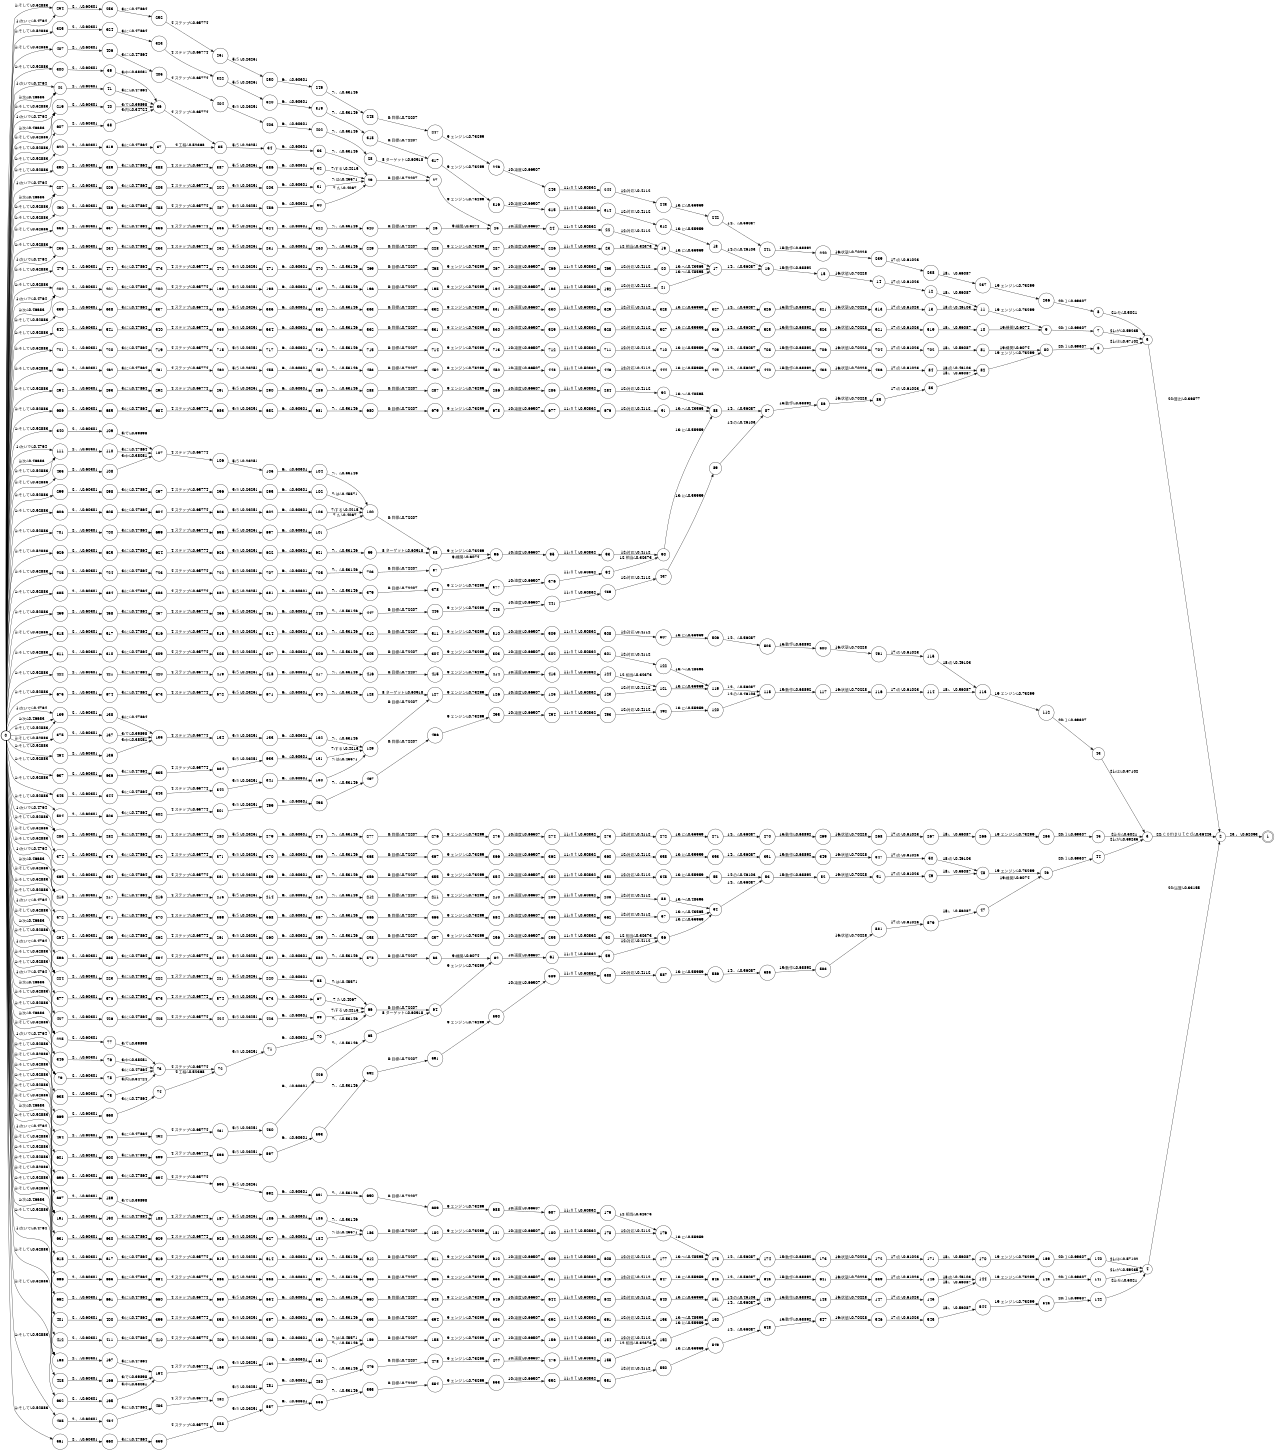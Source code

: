 digraph FST {
rankdir = LR;
size = "8.5,11";
label = "";
center = 1;
orientation = Portrait;
ranksep = "0.4";
nodesep = "0.25";
0 [label = "0", shape = circle, style = bold, fontsize = 14]
	0 -> 42 [label = "1:そして/-0.52883", fontsize = 14];
	0 -> 79 [label = "1:そして/-0.52883", fontsize = 14];
	0 -> 111 [label = "1:そして/-0.52883", fontsize = 14];
	0 -> 139 [label = "1:そして/-0.52883", fontsize = 14];
	0 -> 168 [label = "1:そして/-0.52883", fontsize = 14];
	0 -> 42 [label = "1:次いで/-0.4764", fontsize = 14];
	0 -> 79 [label = "1:次いで/-0.4764", fontsize = 14];
	0 -> 191 [label = "1:そして/-0.52883", fontsize = 14];
	0 -> 42 [label = "1:次/-0.46683", fontsize = 14];
	0 -> 79 [label = "1:次/-0.46683", fontsize = 14];
	0 -> 202 [label = "1:そして/-0.52883", fontsize = 14];
	0 -> 111 [label = "1:次いで/-0.4764", fontsize = 14];
	0 -> 207 [label = "1:そして/-0.52883", fontsize = 14];
	0 -> 218 [label = "1:そして/-0.52883", fontsize = 14];
	0 -> 139 [label = "1:次いで/-0.4764", fontsize = 14];
	0 -> 219 [label = "1:そして/-0.52883", fontsize = 14];
	0 -> 224 [label = "1:そして/-0.52883", fontsize = 14];
	0 -> 111 [label = "1:次/-0.46683", fontsize = 14];
	0 -> 225 [label = "1:そして/-0.52883", fontsize = 14];
	0 -> 235 [label = "1:そして/-0.52883", fontsize = 14];
	0 -> 139 [label = "1:次/-0.46683", fontsize = 14];
	0 -> 168 [label = "1:次いで/-0.4764", fontsize = 14];
	0 -> 254 [label = "1:そして/-0.52883", fontsize = 14];
	0 -> 264 [label = "1:そして/-0.52883", fontsize = 14];
	0 -> 283 [label = "1:そして/-0.52883", fontsize = 14];
	0 -> 294 [label = "1:そして/-0.52883", fontsize = 14];
	0 -> 299 [label = "1:そして/-0.52883", fontsize = 14];
	0 -> 300 [label = "1:そして/-0.52883", fontsize = 14];
	0 -> 168 [label = "1:次/-0.46683", fontsize = 14];
	0 -> 311 [label = "1:そして/-0.52883", fontsize = 14];
	0 -> 325 [label = "1:そして/-0.52883", fontsize = 14];
	0 -> 339 [label = "1:そして/-0.52883", fontsize = 14];
	0 -> 340 [label = "1:そして/-0.52883", fontsize = 14];
	0 -> 345 [label = "1:そして/-0.52883", fontsize = 14];
	0 -> 346 [label = "1:そして/-0.52883", fontsize = 14];
	0 -> 365 [label = "1:そして/-0.52883", fontsize = 14];
	0 -> 374 [label = "1:そして/-0.52883", fontsize = 14];
	0 -> 375 [label = "1:そして/-0.52883", fontsize = 14];
	0 -> 385 [label = "1:そして/-0.52883", fontsize = 14];
	0 -> 390 [label = "1:そして/-0.52883", fontsize = 14];
	0 -> 401 [label = "1:そして/-0.52883", fontsize = 14];
	0 -> 191 [label = "1:次いで/-0.4764", fontsize = 14];
	0 -> 407 [label = "1:そして/-0.52883", fontsize = 14];
	0 -> 412 [label = "1:そして/-0.52883", fontsize = 14];
	0 -> 422 [label = "1:そして/-0.52883", fontsize = 14];
	0 -> 427 [label = "1:そして/-0.52883", fontsize = 14];
	0 -> 428 [label = "1:そして/-0.52883", fontsize = 14];
	0 -> 434 [label = "1:そして/-0.52883", fontsize = 14];
	0 -> 435 [label = "1:そして/-0.52883", fontsize = 14];
	0 -> 191 [label = "1:次/-0.46683", fontsize = 14];
	0 -> 459 [label = "1:そして/-0.52883", fontsize = 14];
	0 -> 463 [label = "1:そして/-0.52883", fontsize = 14];
	0 -> 464 [label = "1:そして/-0.52883", fontsize = 14];
	0 -> 475 [label = "1:そして/-0.52883", fontsize = 14];
	0 -> 485 [label = "1:そして/-0.52883", fontsize = 14];
	0 -> 490 [label = "1:そして/-0.52883", fontsize = 14];
	0 -> 504 [label = "1:そして/-0.52883", fontsize = 14];
	0 -> 518 [label = "1:そして/-0.52883", fontsize = 14];
	0 -> 538 [label = "1:そして/-0.52883", fontsize = 14];
	0 -> 542 [label = "1:そして/-0.52883", fontsize = 14];
	0 -> 202 [label = "1:次いで/-0.4764", fontsize = 14];
	0 -> 561 [label = "1:そして/-0.52883", fontsize = 14];
	0 -> 207 [label = "1:次いで/-0.4764", fontsize = 14];
	0 -> 572 [label = "1:そして/-0.52883", fontsize = 14];
	0 -> 577 [label = "1:そして/-0.52883", fontsize = 14];
	0 -> 596 [label = "1:そして/-0.52883", fontsize = 14];
	0 -> 601 [label = "1:そして/-0.52883", fontsize = 14];
	0 -> 218 [label = "1:次いで/-0.4764", fontsize = 14];
	0 -> 606 [label = "1:そして/-0.52883", fontsize = 14];
	0 -> 607 [label = "1:そして/-0.52883", fontsize = 14];
	0 -> 219 [label = "1:次いで/-0.4764", fontsize = 14];
	0 -> 618 [label = "1:そして/-0.52883", fontsize = 14];
	0 -> 224 [label = "1:次いで/-0.4764", fontsize = 14];
	0 -> 620 [label = "1:そして/-0.52883", fontsize = 14];
	0 -> 626 [label = "1:そして/-0.52883", fontsize = 14];
	0 -> 631 [label = "1:そして/-0.52883", fontsize = 14];
	0 -> 632 [label = "1:そして/-0.52883", fontsize = 14];
	0 -> 637 [label = "1:そして/-0.52883", fontsize = 14];
	0 -> 202 [label = "1:次/-0.46683", fontsize = 14];
	0 -> 638 [label = "1:そして/-0.52883", fontsize = 14];
	0 -> 225 [label = "1:次いで/-0.4764", fontsize = 14];
	0 -> 662 [label = "1:そして/-0.52883", fontsize = 14];
	0 -> 666 [label = "1:そして/-0.52883", fontsize = 14];
	0 -> 207 [label = "1:次/-0.46683", fontsize = 14];
	0 -> 667 [label = "1:そして/-0.52883", fontsize = 14];
	0 -> 669 [label = "1:そして/-0.52883", fontsize = 14];
	0 -> 675 [label = "1:そして/-0.52883", fontsize = 14];
	0 -> 235 [label = "1:次いで/-0.4764", fontsize = 14];
	0 -> 218 [label = "1:次/-0.46683", fontsize = 14];
	0 -> 219 [label = "1:次/-0.46683", fontsize = 14];
	0 -> 224 [label = "1:次/-0.46683", fontsize = 14];
	0 -> 254 [label = "1:次いで/-0.4764", fontsize = 14];
	0 -> 264 [label = "1:次いで/-0.4764", fontsize = 14];
	0 -> 686 [label = "1:そして/-0.52883", fontsize = 14];
	0 -> 225 [label = "1:次/-0.46683", fontsize = 14];
	0 -> 696 [label = "1:そして/-0.52883", fontsize = 14];
	0 -> 701 [label = "1:そして/-0.52883", fontsize = 14];
	0 -> 721 [label = "1:そして/-0.52883", fontsize = 14];
	0 -> 725 [label = "1:そして/-0.52883", fontsize = 14];
	0 -> 283 [label = "1:次いで/-0.4764", fontsize = 14];
1 [label = "1", shape = doublecircle, style = solid, fontsize = 14]
2 [label = "2", shape = circle, style = solid, fontsize = 14]
	2 -> 1 [label = "23:。/-0.62093", fontsize = 14];
3 [label = "3", shape = circle, style = solid, fontsize = 14]
	3 -> 2 [label = "22:ｃｏｍｐｕｔｅｄ/-0.36445", fontsize = 14];
4 [label = "4", shape = circle, style = solid, fontsize = 14]
	4 -> 2 [label = "22:演算/-0.33155", fontsize = 14];
5 [label = "5", shape = circle, style = solid, fontsize = 14]
	5 -> 2 [label = "22:算出/-0.36877", fontsize = 14];
6 [label = "6", shape = circle, style = solid, fontsize = 14]
	6 -> 5 [label = "21:は/-0.57102", fontsize = 14];
7 [label = "7", shape = circle, style = solid, fontsize = 14]
	7 -> 5 [label = "21:が/-0.59235", fontsize = 14];
8 [label = "8", shape = circle, style = solid, fontsize = 14]
	8 -> 5 [label = "21:を/-0.5021", fontsize = 14];
9 [label = "9", shape = circle, style = solid, fontsize = 14]
	9 -> 7 [label = "20:１/-0.69307", fontsize = 14];
10 [label = "10", shape = circle, style = solid, fontsize = 14]
	10 -> 9 [label = "19:機関/-0.6074", fontsize = 14];
11 [label = "11", shape = circle, style = solid, fontsize = 14]
	11 -> 9 [label = "19:エンジン/-0.73299", fontsize = 14];
12 [label = "12", shape = circle, style = solid, fontsize = 14]
	12 -> 11 [label = "18:、/-0.56087", fontsize = 14];
13 [label = "13", shape = circle, style = solid, fontsize = 14]
	13 -> 11 [label = "18:の/-0.46103", fontsize = 14];
14 [label = "14", shape = circle, style = solid, fontsize = 14]
	14 -> 12 [label = "17:の/-0.61023", fontsize = 14];
15 [label = "15", shape = circle, style = solid, fontsize = 14]
	15 -> 14 [label = "16:状態/-0.70228", fontsize = 14];
16 [label = "16", shape = circle, style = solid, fontsize = 14]
	16 -> 15 [label = "15:動作/-0.68892", fontsize = 14];
17 [label = "17", shape = circle, style = solid, fontsize = 14]
	17 -> 16 [label = "14:、/-0.56087", fontsize = 14];
18 [label = "18", shape = circle, style = solid, fontsize = 14]
	18 -> 16 [label = "14:の/-0.46103", fontsize = 14];
19 [label = "19", shape = circle, style = solid, fontsize = 14]
	19 -> 17 [label = "13:に/-0.55959", fontsize = 14];
20 [label = "20", shape = circle, style = solid, fontsize = 14]
	20 -> 17 [label = "13:へ/-0.43565", fontsize = 14];
21 [label = "21", shape = circle, style = solid, fontsize = 14]
	21 -> 17 [label = "13:〜/-0.48595", fontsize = 14];
22 [label = "22", shape = circle, style = solid, fontsize = 14]
	22 -> 19 [label = "12:対応/-0.4112", fontsize = 14];
23 [label = "23", shape = circle, style = solid, fontsize = 14]
	23 -> 19 [label = "12:相当/-0.32373", fontsize = 14];
24 [label = "24", shape = circle, style = solid, fontsize = 14]
	24 -> 22 [label = "11:ｎｔ/-0.50832", fontsize = 14];
25 [label = "25", shape = circle, style = solid, fontsize = 14]
	25 -> 24 [label = "10:速度/-0.66507", fontsize = 14];
26 [label = "26", shape = circle, style = solid, fontsize = 14]
	26 -> 25 [label = "9:機関/-0.6074", fontsize = 14];
27 [label = "27", shape = circle, style = solid, fontsize = 14]
	27 -> 25 [label = "9:エンジン/-0.73299", fontsize = 14];
28 [label = "28", shape = circle, style = solid, fontsize = 14]
	28 -> 27 [label = "8:ターゲット/-0.60918", fontsize = 14];
29 [label = "29", shape = circle, style = solid, fontsize = 14]
	29 -> 27 [label = "8:目標/-0.72207", fontsize = 14];
30 [label = "30", shape = circle, style = solid, fontsize = 14]
	30 -> 29 [label = "7:た/-0.4067", fontsize = 14];
31 [label = "31", shape = circle, style = solid, fontsize = 14]
	31 -> 29 [label = "7:は/-0.45571", fontsize = 14];
32 [label = "32", shape = circle, style = solid, fontsize = 14]
	32 -> 29 [label = "7:する/-0.4215", fontsize = 14];
33 [label = "33", shape = circle, style = solid, fontsize = 14]
	33 -> 29 [label = "7:、/-0.53146", fontsize = 14];
34 [label = "34", shape = circle, style = solid, fontsize = 14]
	34 -> 33 [label = "6:、/-0.60301", fontsize = 14];
35 [label = "35", shape = circle, style = solid, fontsize = 14]
	35 -> 34 [label = "5:５/-0.23251", fontsize = 14];
36 [label = "36", shape = circle, style = solid, fontsize = 14]
	36 -> 35 [label = "4:ステップ/-0.65774", fontsize = 14];
37 [label = "37", shape = circle, style = solid, fontsize = 14]
	37 -> 35 [label = "4:工程/-0.52368", fontsize = 14];
38 [label = "38", shape = circle, style = solid, fontsize = 14]
	38 -> 36 [label = "3:内/-0.34724", fontsize = 14];
39 [label = "39", shape = circle, style = solid, fontsize = 14]
	39 -> 36 [label = "3:中/-0.38081", fontsize = 14];
40 [label = "40", shape = circle, style = solid, fontsize = 14]
	40 -> 36 [label = "3:で/-0.39898", fontsize = 14];
41 [label = "41", shape = circle, style = solid, fontsize = 14]
	41 -> 36 [label = "3:に/-0.47864", fontsize = 14];
42 [label = "42", shape = circle, style = solid, fontsize = 14]
	42 -> 41 [label = "2:、/-0.60301", fontsize = 14];
43 [label = "43", shape = circle, style = solid, fontsize = 14]
	43 -> 3 [label = "21:は/-0.57102", fontsize = 14];
44 [label = "44", shape = circle, style = solid, fontsize = 14]
	44 -> 3 [label = "21:が/-0.59235", fontsize = 14];
45 [label = "45", shape = circle, style = solid, fontsize = 14]
	45 -> 3 [label = "21:を/-0.5021", fontsize = 14];
46 [label = "46", shape = circle, style = solid, fontsize = 14]
	46 -> 44 [label = "20:１/-0.69307", fontsize = 14];
47 [label = "47", shape = circle, style = solid, fontsize = 14]
	47 -> 46 [label = "19:機関/-0.6074", fontsize = 14];
48 [label = "48", shape = circle, style = solid, fontsize = 14]
	48 -> 46 [label = "19:エンジン/-0.73299", fontsize = 14];
49 [label = "49", shape = circle, style = solid, fontsize = 14]
	49 -> 48 [label = "18:、/-0.56087", fontsize = 14];
50 [label = "50", shape = circle, style = solid, fontsize = 14]
	50 -> 48 [label = "18:の/-0.46103", fontsize = 14];
51 [label = "51", shape = circle, style = solid, fontsize = 14]
	51 -> 49 [label = "17:の/-0.61023", fontsize = 14];
52 [label = "52", shape = circle, style = solid, fontsize = 14]
	52 -> 51 [label = "16:状態/-0.70228", fontsize = 14];
53 [label = "53", shape = circle, style = solid, fontsize = 14]
	53 -> 52 [label = "15:動作/-0.68892", fontsize = 14];
54 [label = "54", shape = circle, style = solid, fontsize = 14]
	54 -> 53 [label = "14:、/-0.56087", fontsize = 14];
55 [label = "55", shape = circle, style = solid, fontsize = 14]
	55 -> 53 [label = "14:の/-0.46103", fontsize = 14];
56 [label = "56", shape = circle, style = solid, fontsize = 14]
	56 -> 54 [label = "13:に/-0.55959", fontsize = 14];
57 [label = "57", shape = circle, style = solid, fontsize = 14]
	57 -> 54 [label = "13:へ/-0.43565", fontsize = 14];
58 [label = "58", shape = circle, style = solid, fontsize = 14]
	58 -> 54 [label = "13:〜/-0.48595", fontsize = 14];
59 [label = "59", shape = circle, style = solid, fontsize = 14]
	59 -> 56 [label = "12:対応/-0.4112", fontsize = 14];
60 [label = "60", shape = circle, style = solid, fontsize = 14]
	60 -> 56 [label = "12:相当/-0.32373", fontsize = 14];
61 [label = "61", shape = circle, style = solid, fontsize = 14]
	61 -> 59 [label = "11:ｎｔ/-0.50832", fontsize = 14];
62 [label = "62", shape = circle, style = solid, fontsize = 14]
	62 -> 61 [label = "10:速度/-0.66507", fontsize = 14];
63 [label = "63", shape = circle, style = solid, fontsize = 14]
	63 -> 62 [label = "9:機関/-0.6074", fontsize = 14];
64 [label = "64", shape = circle, style = solid, fontsize = 14]
	64 -> 62 [label = "9:エンジン/-0.73299", fontsize = 14];
65 [label = "65", shape = circle, style = solid, fontsize = 14]
	65 -> 64 [label = "8:ターゲット/-0.60918", fontsize = 14];
66 [label = "66", shape = circle, style = solid, fontsize = 14]
	66 -> 64 [label = "8:目標/-0.72207", fontsize = 14];
67 [label = "67", shape = circle, style = solid, fontsize = 14]
	67 -> 66 [label = "7:た/-0.4067", fontsize = 14];
68 [label = "68", shape = circle, style = solid, fontsize = 14]
	68 -> 66 [label = "7:は/-0.45571", fontsize = 14];
69 [label = "69", shape = circle, style = solid, fontsize = 14]
	69 -> 66 [label = "7:する/-0.4215", fontsize = 14];
70 [label = "70", shape = circle, style = solid, fontsize = 14]
	70 -> 66 [label = "7:、/-0.53146", fontsize = 14];
71 [label = "71", shape = circle, style = solid, fontsize = 14]
	71 -> 70 [label = "6:、/-0.60301", fontsize = 14];
72 [label = "72", shape = circle, style = solid, fontsize = 14]
	72 -> 71 [label = "5:５/-0.23251", fontsize = 14];
73 [label = "73", shape = circle, style = solid, fontsize = 14]
	73 -> 72 [label = "4:ステップ/-0.65774", fontsize = 14];
74 [label = "74", shape = circle, style = solid, fontsize = 14]
	74 -> 72 [label = "4:工程/-0.52368", fontsize = 14];
75 [label = "75", shape = circle, style = solid, fontsize = 14]
	75 -> 73 [label = "3:内/-0.34724", fontsize = 14];
76 [label = "76", shape = circle, style = solid, fontsize = 14]
	76 -> 73 [label = "3:中/-0.38081", fontsize = 14];
77 [label = "77", shape = circle, style = solid, fontsize = 14]
	77 -> 73 [label = "3:で/-0.39898", fontsize = 14];
78 [label = "78", shape = circle, style = solid, fontsize = 14]
	78 -> 73 [label = "3:に/-0.47864", fontsize = 14];
79 [label = "79", shape = circle, style = solid, fontsize = 14]
	79 -> 78 [label = "2:、/-0.60301", fontsize = 14];
80 [label = "80", shape = circle, style = solid, fontsize = 14]
	80 -> 6 [label = "20:１/-0.69307", fontsize = 14];
81 [label = "81", shape = circle, style = solid, fontsize = 14]
	81 -> 80 [label = "19:機関/-0.6074", fontsize = 14];
82 [label = "82", shape = circle, style = solid, fontsize = 14]
	82 -> 80 [label = "19:エンジン/-0.73299", fontsize = 14];
83 [label = "83", shape = circle, style = solid, fontsize = 14]
	83 -> 82 [label = "18:、/-0.56087", fontsize = 14];
84 [label = "84", shape = circle, style = solid, fontsize = 14]
	84 -> 82 [label = "18:の/-0.46103", fontsize = 14];
85 [label = "85", shape = circle, style = solid, fontsize = 14]
	85 -> 83 [label = "17:の/-0.61023", fontsize = 14];
86 [label = "86", shape = circle, style = solid, fontsize = 14]
	86 -> 85 [label = "16:状態/-0.70228", fontsize = 14];
87 [label = "87", shape = circle, style = solid, fontsize = 14]
	87 -> 86 [label = "15:動作/-0.68892", fontsize = 14];
88 [label = "88", shape = circle, style = solid, fontsize = 14]
	88 -> 87 [label = "14:、/-0.56087", fontsize = 14];
89 [label = "89", shape = circle, style = solid, fontsize = 14]
	89 -> 87 [label = "14:の/-0.46103", fontsize = 14];
90 [label = "90", shape = circle, style = solid, fontsize = 14]
	90 -> 88 [label = "13:に/-0.55959", fontsize = 14];
91 [label = "91", shape = circle, style = solid, fontsize = 14]
	91 -> 88 [label = "13:へ/-0.43565", fontsize = 14];
92 [label = "92", shape = circle, style = solid, fontsize = 14]
	92 -> 88 [label = "13:〜/-0.48595", fontsize = 14];
93 [label = "93", shape = circle, style = solid, fontsize = 14]
	93 -> 90 [label = "12:対応/-0.4112", fontsize = 14];
94 [label = "94", shape = circle, style = solid, fontsize = 14]
	94 -> 90 [label = "12:相当/-0.32373", fontsize = 14];
95 [label = "95", shape = circle, style = solid, fontsize = 14]
	95 -> 93 [label = "11:ｎｔ/-0.50832", fontsize = 14];
96 [label = "96", shape = circle, style = solid, fontsize = 14]
	96 -> 95 [label = "10:速度/-0.66507", fontsize = 14];
97 [label = "97", shape = circle, style = solid, fontsize = 14]
	97 -> 96 [label = "9:機関/-0.6074", fontsize = 14];
98 [label = "98", shape = circle, style = solid, fontsize = 14]
	98 -> 96 [label = "9:エンジン/-0.73299", fontsize = 14];
99 [label = "99", shape = circle, style = solid, fontsize = 14]
	99 -> 98 [label = "8:ターゲット/-0.60918", fontsize = 14];
100 [label = "100", shape = circle, style = solid, fontsize = 14]
	100 -> 98 [label = "8:目標/-0.72207", fontsize = 14];
101 [label = "101", shape = circle, style = solid, fontsize = 14]
	101 -> 100 [label = "7:た/-0.4067", fontsize = 14];
102 [label = "102", shape = circle, style = solid, fontsize = 14]
	102 -> 100 [label = "7:は/-0.45571", fontsize = 14];
103 [label = "103", shape = circle, style = solid, fontsize = 14]
	103 -> 100 [label = "7:する/-0.4215", fontsize = 14];
104 [label = "104", shape = circle, style = solid, fontsize = 14]
	104 -> 100 [label = "7:、/-0.53146", fontsize = 14];
105 [label = "105", shape = circle, style = solid, fontsize = 14]
	105 -> 104 [label = "6:、/-0.60301", fontsize = 14];
106 [label = "106", shape = circle, style = solid, fontsize = 14]
	106 -> 105 [label = "5:５/-0.23251", fontsize = 14];
107 [label = "107", shape = circle, style = solid, fontsize = 14]
	107 -> 106 [label = "4:ステップ/-0.65774", fontsize = 14];
108 [label = "108", shape = circle, style = solid, fontsize = 14]
	108 -> 107 [label = "3:中/-0.38081", fontsize = 14];
109 [label = "109", shape = circle, style = solid, fontsize = 14]
	109 -> 107 [label = "3:で/-0.39898", fontsize = 14];
110 [label = "110", shape = circle, style = solid, fontsize = 14]
	110 -> 107 [label = "3:に/-0.47864", fontsize = 14];
111 [label = "111", shape = circle, style = solid, fontsize = 14]
	111 -> 110 [label = "2:、/-0.60301", fontsize = 14];
112 [label = "112", shape = circle, style = solid, fontsize = 14]
	112 -> 43 [label = "20:１/-0.69307", fontsize = 14];
113 [label = "113", shape = circle, style = solid, fontsize = 14]
	113 -> 112 [label = "19:エンジン/-0.73299", fontsize = 14];
114 [label = "114", shape = circle, style = solid, fontsize = 14]
	114 -> 113 [label = "18:、/-0.56087", fontsize = 14];
115 [label = "115", shape = circle, style = solid, fontsize = 14]
	115 -> 113 [label = "18:の/-0.46103", fontsize = 14];
116 [label = "116", shape = circle, style = solid, fontsize = 14]
	116 -> 114 [label = "17:の/-0.61023", fontsize = 14];
117 [label = "117", shape = circle, style = solid, fontsize = 14]
	117 -> 116 [label = "16:状態/-0.70228", fontsize = 14];
118 [label = "118", shape = circle, style = solid, fontsize = 14]
	118 -> 117 [label = "15:動作/-0.68892", fontsize = 14];
119 [label = "119", shape = circle, style = solid, fontsize = 14]
	119 -> 118 [label = "14:、/-0.56087", fontsize = 14];
120 [label = "120", shape = circle, style = solid, fontsize = 14]
	120 -> 118 [label = "14:の/-0.46103", fontsize = 14];
121 [label = "121", shape = circle, style = solid, fontsize = 14]
	121 -> 119 [label = "13:に/-0.55959", fontsize = 14];
122 [label = "122", shape = circle, style = solid, fontsize = 14]
	122 -> 119 [label = "13:〜/-0.48595", fontsize = 14];
123 [label = "123", shape = circle, style = solid, fontsize = 14]
	123 -> 121 [label = "12:対応/-0.4112", fontsize = 14];
124 [label = "124", shape = circle, style = solid, fontsize = 14]
	124 -> 121 [label = "12:相当/-0.32373", fontsize = 14];
125 [label = "125", shape = circle, style = solid, fontsize = 14]
	125 -> 123 [label = "11:ｎｔ/-0.50832", fontsize = 14];
126 [label = "126", shape = circle, style = solid, fontsize = 14]
	126 -> 125 [label = "10:速度/-0.66507", fontsize = 14];
127 [label = "127", shape = circle, style = solid, fontsize = 14]
	127 -> 126 [label = "9:エンジン/-0.73299", fontsize = 14];
128 [label = "128", shape = circle, style = solid, fontsize = 14]
	128 -> 127 [label = "8:ターゲット/-0.60918", fontsize = 14];
129 [label = "129", shape = circle, style = solid, fontsize = 14]
	129 -> 127 [label = "8:目標/-0.72207", fontsize = 14];
130 [label = "130", shape = circle, style = solid, fontsize = 14]
	130 -> 129 [label = "7:は/-0.45571", fontsize = 14];
131 [label = "131", shape = circle, style = solid, fontsize = 14]
	131 -> 129 [label = "7:する/-0.4215", fontsize = 14];
132 [label = "132", shape = circle, style = solid, fontsize = 14]
	132 -> 129 [label = "7:、/-0.53146", fontsize = 14];
133 [label = "133", shape = circle, style = solid, fontsize = 14]
	133 -> 132 [label = "6:、/-0.60301", fontsize = 14];
134 [label = "134", shape = circle, style = solid, fontsize = 14]
	134 -> 133 [label = "5:５/-0.23251", fontsize = 14];
135 [label = "135", shape = circle, style = solid, fontsize = 14]
	135 -> 134 [label = "4:ステップ/-0.65774", fontsize = 14];
136 [label = "136", shape = circle, style = solid, fontsize = 14]
	136 -> 135 [label = "3:中/-0.38081", fontsize = 14];
137 [label = "137", shape = circle, style = solid, fontsize = 14]
	137 -> 135 [label = "3:で/-0.39898", fontsize = 14];
138 [label = "138", shape = circle, style = solid, fontsize = 14]
	138 -> 135 [label = "3:に/-0.47864", fontsize = 14];
139 [label = "139", shape = circle, style = solid, fontsize = 14]
	139 -> 138 [label = "2:、/-0.60301", fontsize = 14];
140 [label = "140", shape = circle, style = solid, fontsize = 14]
	140 -> 4 [label = "21:は/-0.57102", fontsize = 14];
141 [label = "141", shape = circle, style = solid, fontsize = 14]
	141 -> 4 [label = "21:が/-0.59235", fontsize = 14];
142 [label = "142", shape = circle, style = solid, fontsize = 14]
	142 -> 4 [label = "21:を/-0.5021", fontsize = 14];
143 [label = "143", shape = circle, style = solid, fontsize = 14]
	143 -> 141 [label = "20:１/-0.69307", fontsize = 14];
144 [label = "144", shape = circle, style = solid, fontsize = 14]
	144 -> 143 [label = "19:エンジン/-0.73299", fontsize = 14];
145 [label = "145", shape = circle, style = solid, fontsize = 14]
	145 -> 144 [label = "18:、/-0.56087", fontsize = 14];
146 [label = "146", shape = circle, style = solid, fontsize = 14]
	146 -> 144 [label = "18:の/-0.46103", fontsize = 14];
147 [label = "147", shape = circle, style = solid, fontsize = 14]
	147 -> 145 [label = "17:の/-0.61023", fontsize = 14];
148 [label = "148", shape = circle, style = solid, fontsize = 14]
	148 -> 147 [label = "16:状態/-0.70228", fontsize = 14];
149 [label = "149", shape = circle, style = solid, fontsize = 14]
	149 -> 148 [label = "15:動作/-0.68892", fontsize = 14];
150 [label = "150", shape = circle, style = solid, fontsize = 14]
	150 -> 149 [label = "14:、/-0.56087", fontsize = 14];
151 [label = "151", shape = circle, style = solid, fontsize = 14]
	151 -> 149 [label = "14:の/-0.46103", fontsize = 14];
152 [label = "152", shape = circle, style = solid, fontsize = 14]
	152 -> 150 [label = "13:に/-0.55959", fontsize = 14];
153 [label = "153", shape = circle, style = solid, fontsize = 14]
	153 -> 150 [label = "13:〜/-0.48595", fontsize = 14];
154 [label = "154", shape = circle, style = solid, fontsize = 14]
	154 -> 152 [label = "12:対応/-0.4112", fontsize = 14];
155 [label = "155", shape = circle, style = solid, fontsize = 14]
	155 -> 152 [label = "12:相当/-0.32373", fontsize = 14];
156 [label = "156", shape = circle, style = solid, fontsize = 14]
	156 -> 154 [label = "11:ｎｔ/-0.50832", fontsize = 14];
157 [label = "157", shape = circle, style = solid, fontsize = 14]
	157 -> 156 [label = "10:速度/-0.66507", fontsize = 14];
158 [label = "158", shape = circle, style = solid, fontsize = 14]
	158 -> 157 [label = "9:エンジン/-0.73299", fontsize = 14];
159 [label = "159", shape = circle, style = solid, fontsize = 14]
	159 -> 158 [label = "8:目標/-0.72207", fontsize = 14];
160 [label = "160", shape = circle, style = solid, fontsize = 14]
	160 -> 159 [label = "7:は/-0.45571", fontsize = 14];
161 [label = "161", shape = circle, style = solid, fontsize = 14]
	161 -> 159 [label = "7:、/-0.53146", fontsize = 14];
162 [label = "162", shape = circle, style = solid, fontsize = 14]
	162 -> 161 [label = "6:、/-0.60301", fontsize = 14];
163 [label = "163", shape = circle, style = solid, fontsize = 14]
	163 -> 162 [label = "5:５/-0.23251", fontsize = 14];
164 [label = "164", shape = circle, style = solid, fontsize = 14]
	164 -> 163 [label = "4:ステップ/-0.65774", fontsize = 14];
165 [label = "165", shape = circle, style = solid, fontsize = 14]
	165 -> 164 [label = "3:中/-0.38081", fontsize = 14];
166 [label = "166", shape = circle, style = solid, fontsize = 14]
	166 -> 164 [label = "3:で/-0.39898", fontsize = 14];
167 [label = "167", shape = circle, style = solid, fontsize = 14]
	167 -> 164 [label = "3:に/-0.47864", fontsize = 14];
168 [label = "168", shape = circle, style = solid, fontsize = 14]
	168 -> 167 [label = "2:、/-0.60301", fontsize = 14];
169 [label = "169", shape = circle, style = solid, fontsize = 14]
	169 -> 140 [label = "20:１/-0.69307", fontsize = 14];
170 [label = "170", shape = circle, style = solid, fontsize = 14]
	170 -> 169 [label = "19:エンジン/-0.73299", fontsize = 14];
171 [label = "171", shape = circle, style = solid, fontsize = 14]
	171 -> 170 [label = "18:、/-0.56087", fontsize = 14];
172 [label = "172", shape = circle, style = solid, fontsize = 14]
	172 -> 171 [label = "17:の/-0.61023", fontsize = 14];
173 [label = "173", shape = circle, style = solid, fontsize = 14]
	173 -> 172 [label = "16:状態/-0.70228", fontsize = 14];
174 [label = "174", shape = circle, style = solid, fontsize = 14]
	174 -> 173 [label = "15:動作/-0.68892", fontsize = 14];
175 [label = "175", shape = circle, style = solid, fontsize = 14]
	175 -> 174 [label = "14:、/-0.56087", fontsize = 14];
176 [label = "176", shape = circle, style = solid, fontsize = 14]
	176 -> 175 [label = "13:に/-0.55959", fontsize = 14];
177 [label = "177", shape = circle, style = solid, fontsize = 14]
	177 -> 175 [label = "13:〜/-0.48595", fontsize = 14];
178 [label = "178", shape = circle, style = solid, fontsize = 14]
	178 -> 176 [label = "12:対応/-0.4112", fontsize = 14];
179 [label = "179", shape = circle, style = solid, fontsize = 14]
	179 -> 176 [label = "12:相当/-0.32373", fontsize = 14];
180 [label = "180", shape = circle, style = solid, fontsize = 14]
	180 -> 178 [label = "11:ｎｔ/-0.50832", fontsize = 14];
181 [label = "181", shape = circle, style = solid, fontsize = 14]
	181 -> 180 [label = "10:速度/-0.66507", fontsize = 14];
182 [label = "182", shape = circle, style = solid, fontsize = 14]
	182 -> 181 [label = "9:エンジン/-0.73299", fontsize = 14];
183 [label = "183", shape = circle, style = solid, fontsize = 14]
	183 -> 182 [label = "8:目標/-0.72207", fontsize = 14];
184 [label = "184", shape = circle, style = solid, fontsize = 14]
	184 -> 183 [label = "7:は/-0.45571", fontsize = 14];
185 [label = "185", shape = circle, style = solid, fontsize = 14]
	185 -> 183 [label = "7:、/-0.53146", fontsize = 14];
186 [label = "186", shape = circle, style = solid, fontsize = 14]
	186 -> 185 [label = "6:、/-0.60301", fontsize = 14];
187 [label = "187", shape = circle, style = solid, fontsize = 14]
	187 -> 186 [label = "5:５/-0.23251", fontsize = 14];
188 [label = "188", shape = circle, style = solid, fontsize = 14]
	188 -> 187 [label = "4:ステップ/-0.65774", fontsize = 14];
189 [label = "189", shape = circle, style = solid, fontsize = 14]
	189 -> 188 [label = "3:で/-0.39898", fontsize = 14];
190 [label = "190", shape = circle, style = solid, fontsize = 14]
	190 -> 188 [label = "3:に/-0.47864", fontsize = 14];
191 [label = "191", shape = circle, style = solid, fontsize = 14]
	191 -> 190 [label = "2:、/-0.60301", fontsize = 14];
192 [label = "192", shape = circle, style = solid, fontsize = 14]
	192 -> 21 [label = "12:対応/-0.4112", fontsize = 14];
193 [label = "193", shape = circle, style = solid, fontsize = 14]
	193 -> 192 [label = "11:ｎｔ/-0.50832", fontsize = 14];
194 [label = "194", shape = circle, style = solid, fontsize = 14]
	194 -> 193 [label = "10:速度/-0.66507", fontsize = 14];
195 [label = "195", shape = circle, style = solid, fontsize = 14]
	195 -> 194 [label = "9:エンジン/-0.73299", fontsize = 14];
196 [label = "196", shape = circle, style = solid, fontsize = 14]
	196 -> 195 [label = "8:目標/-0.72207", fontsize = 14];
197 [label = "197", shape = circle, style = solid, fontsize = 14]
	197 -> 196 [label = "7:、/-0.53146", fontsize = 14];
198 [label = "198", shape = circle, style = solid, fontsize = 14]
	198 -> 197 [label = "6:、/-0.60301", fontsize = 14];
199 [label = "199", shape = circle, style = solid, fontsize = 14]
	199 -> 198 [label = "5:５/-0.23251", fontsize = 14];
200 [label = "200", shape = circle, style = solid, fontsize = 14]
	200 -> 199 [label = "4:ステップ/-0.65774", fontsize = 14];
201 [label = "201", shape = circle, style = solid, fontsize = 14]
	201 -> 200 [label = "3:に/-0.47864", fontsize = 14];
202 [label = "202", shape = circle, style = solid, fontsize = 14]
	202 -> 201 [label = "2:、/-0.60301", fontsize = 14];
203 [label = "203", shape = circle, style = solid, fontsize = 14]
	203 -> 31 [label = "6:、/-0.60301", fontsize = 14];
204 [label = "204", shape = circle, style = solid, fontsize = 14]
	204 -> 203 [label = "5:５/-0.23251", fontsize = 14];
205 [label = "205", shape = circle, style = solid, fontsize = 14]
	205 -> 204 [label = "4:ステップ/-0.65774", fontsize = 14];
206 [label = "206", shape = circle, style = solid, fontsize = 14]
	206 -> 205 [label = "3:に/-0.47864", fontsize = 14];
207 [label = "207", shape = circle, style = solid, fontsize = 14]
	207 -> 206 [label = "2:、/-0.60301", fontsize = 14];
208 [label = "208", shape = circle, style = solid, fontsize = 14]
	208 -> 58 [label = "12:対応/-0.4112", fontsize = 14];
209 [label = "209", shape = circle, style = solid, fontsize = 14]
	209 -> 208 [label = "11:ｎｔ/-0.50832", fontsize = 14];
210 [label = "210", shape = circle, style = solid, fontsize = 14]
	210 -> 209 [label = "10:速度/-0.66507", fontsize = 14];
211 [label = "211", shape = circle, style = solid, fontsize = 14]
	211 -> 210 [label = "9:エンジン/-0.73299", fontsize = 14];
212 [label = "212", shape = circle, style = solid, fontsize = 14]
	212 -> 211 [label = "8:目標/-0.72207", fontsize = 14];
213 [label = "213", shape = circle, style = solid, fontsize = 14]
	213 -> 212 [label = "7:、/-0.53146", fontsize = 14];
214 [label = "214", shape = circle, style = solid, fontsize = 14]
	214 -> 213 [label = "6:、/-0.60301", fontsize = 14];
215 [label = "215", shape = circle, style = solid, fontsize = 14]
	215 -> 214 [label = "5:５/-0.23251", fontsize = 14];
216 [label = "216", shape = circle, style = solid, fontsize = 14]
	216 -> 215 [label = "4:ステップ/-0.65774", fontsize = 14];
217 [label = "217", shape = circle, style = solid, fontsize = 14]
	217 -> 216 [label = "3:に/-0.47864", fontsize = 14];
218 [label = "218", shape = circle, style = solid, fontsize = 14]
	218 -> 217 [label = "2:、/-0.60301", fontsize = 14];
219 [label = "219", shape = circle, style = solid, fontsize = 14]
	219 -> 40 [label = "2:、/-0.60301", fontsize = 14];
220 [label = "220", shape = circle, style = solid, fontsize = 14]
	220 -> 68 [label = "6:、/-0.60301", fontsize = 14];
221 [label = "221", shape = circle, style = solid, fontsize = 14]
	221 -> 220 [label = "5:５/-0.23251", fontsize = 14];
222 [label = "222", shape = circle, style = solid, fontsize = 14]
	222 -> 221 [label = "4:ステップ/-0.65774", fontsize = 14];
223 [label = "223", shape = circle, style = solid, fontsize = 14]
	223 -> 222 [label = "3:に/-0.47864", fontsize = 14];
224 [label = "224", shape = circle, style = solid, fontsize = 14]
	224 -> 223 [label = "2:、/-0.60301", fontsize = 14];
225 [label = "225", shape = circle, style = solid, fontsize = 14]
	225 -> 77 [label = "2:、/-0.60301", fontsize = 14];
226 [label = "226", shape = circle, style = solid, fontsize = 14]
	226 -> 23 [label = "11:ｎｔ/-0.50832", fontsize = 14];
227 [label = "227", shape = circle, style = solid, fontsize = 14]
	227 -> 226 [label = "10:速度/-0.66507", fontsize = 14];
228 [label = "228", shape = circle, style = solid, fontsize = 14]
	228 -> 227 [label = "9:エンジン/-0.73299", fontsize = 14];
229 [label = "229", shape = circle, style = solid, fontsize = 14]
	229 -> 228 [label = "8:目標/-0.72207", fontsize = 14];
230 [label = "230", shape = circle, style = solid, fontsize = 14]
	230 -> 229 [label = "7:、/-0.53146", fontsize = 14];
231 [label = "231", shape = circle, style = solid, fontsize = 14]
	231 -> 230 [label = "6:、/-0.60301", fontsize = 14];
232 [label = "232", shape = circle, style = solid, fontsize = 14]
	232 -> 231 [label = "5:５/-0.23251", fontsize = 14];
233 [label = "233", shape = circle, style = solid, fontsize = 14]
	233 -> 232 [label = "4:ステップ/-0.65774", fontsize = 14];
234 [label = "234", shape = circle, style = solid, fontsize = 14]
	234 -> 233 [label = "3:に/-0.47864", fontsize = 14];
235 [label = "235", shape = circle, style = solid, fontsize = 14]
	235 -> 234 [label = "2:、/-0.60301", fontsize = 14];
236 [label = "236", shape = circle, style = solid, fontsize = 14]
	236 -> 8 [label = "20:１/-0.69307", fontsize = 14];
237 [label = "237", shape = circle, style = solid, fontsize = 14]
	237 -> 236 [label = "19:エンジン/-0.73299", fontsize = 14];
238 [label = "238", shape = circle, style = solid, fontsize = 14]
	238 -> 237 [label = "18:、/-0.56087", fontsize = 14];
239 [label = "239", shape = circle, style = solid, fontsize = 14]
	239 -> 238 [label = "17:の/-0.61023", fontsize = 14];
240 [label = "240", shape = circle, style = solid, fontsize = 14]
	240 -> 239 [label = "16:状態/-0.70228", fontsize = 14];
241 [label = "241", shape = circle, style = solid, fontsize = 14]
	241 -> 240 [label = "15:動作/-0.68892", fontsize = 14];
242 [label = "242", shape = circle, style = solid, fontsize = 14]
	242 -> 241 [label = "14:、/-0.56087", fontsize = 14];
243 [label = "243", shape = circle, style = solid, fontsize = 14]
	243 -> 242 [label = "13:に/-0.55959", fontsize = 14];
244 [label = "244", shape = circle, style = solid, fontsize = 14]
	244 -> 243 [label = "12:対応/-0.4112", fontsize = 14];
245 [label = "245", shape = circle, style = solid, fontsize = 14]
	245 -> 244 [label = "11:ｎｔ/-0.50832", fontsize = 14];
246 [label = "246", shape = circle, style = solid, fontsize = 14]
	246 -> 245 [label = "10:速度/-0.66507", fontsize = 14];
247 [label = "247", shape = circle, style = solid, fontsize = 14]
	247 -> 246 [label = "9:エンジン/-0.73299", fontsize = 14];
248 [label = "248", shape = circle, style = solid, fontsize = 14]
	248 -> 247 [label = "8:目標/-0.72207", fontsize = 14];
249 [label = "249", shape = circle, style = solid, fontsize = 14]
	249 -> 248 [label = "7:、/-0.53146", fontsize = 14];
250 [label = "250", shape = circle, style = solid, fontsize = 14]
	250 -> 249 [label = "6:、/-0.60301", fontsize = 14];
251 [label = "251", shape = circle, style = solid, fontsize = 14]
	251 -> 250 [label = "5:５/-0.23251", fontsize = 14];
252 [label = "252", shape = circle, style = solid, fontsize = 14]
	252 -> 251 [label = "4:ステップ/-0.65774", fontsize = 14];
253 [label = "253", shape = circle, style = solid, fontsize = 14]
	253 -> 252 [label = "3:に/-0.47864", fontsize = 14];
254 [label = "254", shape = circle, style = solid, fontsize = 14]
	254 -> 253 [label = "2:、/-0.60301", fontsize = 14];
255 [label = "255", shape = circle, style = solid, fontsize = 14]
	255 -> 60 [label = "11:ｎｔ/-0.50832", fontsize = 14];
256 [label = "256", shape = circle, style = solid, fontsize = 14]
	256 -> 255 [label = "10:速度/-0.66507", fontsize = 14];
257 [label = "257", shape = circle, style = solid, fontsize = 14]
	257 -> 256 [label = "9:エンジン/-0.73299", fontsize = 14];
258 [label = "258", shape = circle, style = solid, fontsize = 14]
	258 -> 257 [label = "8:目標/-0.72207", fontsize = 14];
259 [label = "259", shape = circle, style = solid, fontsize = 14]
	259 -> 258 [label = "7:、/-0.53146", fontsize = 14];
260 [label = "260", shape = circle, style = solid, fontsize = 14]
	260 -> 259 [label = "6:、/-0.60301", fontsize = 14];
261 [label = "261", shape = circle, style = solid, fontsize = 14]
	261 -> 260 [label = "5:５/-0.23251", fontsize = 14];
262 [label = "262", shape = circle, style = solid, fontsize = 14]
	262 -> 261 [label = "4:ステップ/-0.65774", fontsize = 14];
263 [label = "263", shape = circle, style = solid, fontsize = 14]
	263 -> 262 [label = "3:に/-0.47864", fontsize = 14];
264 [label = "264", shape = circle, style = solid, fontsize = 14]
	264 -> 263 [label = "2:、/-0.60301", fontsize = 14];
265 [label = "265", shape = circle, style = solid, fontsize = 14]
	265 -> 45 [label = "20:１/-0.69307", fontsize = 14];
266 [label = "266", shape = circle, style = solid, fontsize = 14]
	266 -> 265 [label = "19:エンジン/-0.73299", fontsize = 14];
267 [label = "267", shape = circle, style = solid, fontsize = 14]
	267 -> 266 [label = "18:、/-0.56087", fontsize = 14];
268 [label = "268", shape = circle, style = solid, fontsize = 14]
	268 -> 267 [label = "17:の/-0.61023", fontsize = 14];
269 [label = "269", shape = circle, style = solid, fontsize = 14]
	269 -> 268 [label = "16:状態/-0.70228", fontsize = 14];
270 [label = "270", shape = circle, style = solid, fontsize = 14]
	270 -> 269 [label = "15:動作/-0.68892", fontsize = 14];
271 [label = "271", shape = circle, style = solid, fontsize = 14]
	271 -> 270 [label = "14:、/-0.56087", fontsize = 14];
272 [label = "272", shape = circle, style = solid, fontsize = 14]
	272 -> 271 [label = "13:に/-0.55959", fontsize = 14];
273 [label = "273", shape = circle, style = solid, fontsize = 14]
	273 -> 272 [label = "12:対応/-0.4112", fontsize = 14];
274 [label = "274", shape = circle, style = solid, fontsize = 14]
	274 -> 273 [label = "11:ｎｔ/-0.50832", fontsize = 14];
275 [label = "275", shape = circle, style = solid, fontsize = 14]
	275 -> 274 [label = "10:速度/-0.66507", fontsize = 14];
276 [label = "276", shape = circle, style = solid, fontsize = 14]
	276 -> 275 [label = "9:エンジン/-0.73299", fontsize = 14];
277 [label = "277", shape = circle, style = solid, fontsize = 14]
	277 -> 276 [label = "8:目標/-0.72207", fontsize = 14];
278 [label = "278", shape = circle, style = solid, fontsize = 14]
	278 -> 277 [label = "7:、/-0.53146", fontsize = 14];
279 [label = "279", shape = circle, style = solid, fontsize = 14]
	279 -> 278 [label = "6:、/-0.60301", fontsize = 14];
280 [label = "280", shape = circle, style = solid, fontsize = 14]
	280 -> 279 [label = "5:５/-0.23251", fontsize = 14];
281 [label = "281", shape = circle, style = solid, fontsize = 14]
	281 -> 280 [label = "4:ステップ/-0.65774", fontsize = 14];
282 [label = "282", shape = circle, style = solid, fontsize = 14]
	282 -> 281 [label = "3:に/-0.47864", fontsize = 14];
283 [label = "283", shape = circle, style = solid, fontsize = 14]
	283 -> 282 [label = "2:、/-0.60301", fontsize = 14];
284 [label = "284", shape = circle, style = solid, fontsize = 14]
	284 -> 92 [label = "12:対応/-0.4112", fontsize = 14];
285 [label = "285", shape = circle, style = solid, fontsize = 14]
	285 -> 284 [label = "11:ｎｔ/-0.50832", fontsize = 14];
286 [label = "286", shape = circle, style = solid, fontsize = 14]
	286 -> 285 [label = "10:速度/-0.66507", fontsize = 14];
287 [label = "287", shape = circle, style = solid, fontsize = 14]
	287 -> 286 [label = "9:エンジン/-0.73299", fontsize = 14];
288 [label = "288", shape = circle, style = solid, fontsize = 14]
	288 -> 287 [label = "8:目標/-0.72207", fontsize = 14];
289 [label = "289", shape = circle, style = solid, fontsize = 14]
	289 -> 288 [label = "7:、/-0.53146", fontsize = 14];
290 [label = "290", shape = circle, style = solid, fontsize = 14]
	290 -> 289 [label = "6:、/-0.60301", fontsize = 14];
291 [label = "291", shape = circle, style = solid, fontsize = 14]
	291 -> 290 [label = "5:５/-0.23251", fontsize = 14];
292 [label = "292", shape = circle, style = solid, fontsize = 14]
	292 -> 291 [label = "4:ステップ/-0.65774", fontsize = 14];
293 [label = "293", shape = circle, style = solid, fontsize = 14]
	293 -> 292 [label = "3:に/-0.47864", fontsize = 14];
294 [label = "294", shape = circle, style = solid, fontsize = 14]
	294 -> 293 [label = "2:、/-0.60301", fontsize = 14];
295 [label = "295", shape = circle, style = solid, fontsize = 14]
	295 -> 102 [label = "6:、/-0.60301", fontsize = 14];
296 [label = "296", shape = circle, style = solid, fontsize = 14]
	296 -> 295 [label = "5:５/-0.23251", fontsize = 14];
297 [label = "297", shape = circle, style = solid, fontsize = 14]
	297 -> 296 [label = "4:ステップ/-0.65774", fontsize = 14];
298 [label = "298", shape = circle, style = solid, fontsize = 14]
	298 -> 297 [label = "3:に/-0.47864", fontsize = 14];
299 [label = "299", shape = circle, style = solid, fontsize = 14]
	299 -> 298 [label = "2:、/-0.60301", fontsize = 14];
300 [label = "300", shape = circle, style = solid, fontsize = 14]
	300 -> 39 [label = "2:、/-0.60301", fontsize = 14];
301 [label = "301", shape = circle, style = solid, fontsize = 14]
	301 -> 122 [label = "12:対応/-0.4112", fontsize = 14];
302 [label = "302", shape = circle, style = solid, fontsize = 14]
	302 -> 301 [label = "11:ｎｔ/-0.50832", fontsize = 14];
303 [label = "303", shape = circle, style = solid, fontsize = 14]
	303 -> 302 [label = "10:速度/-0.66507", fontsize = 14];
304 [label = "304", shape = circle, style = solid, fontsize = 14]
	304 -> 303 [label = "9:エンジン/-0.73299", fontsize = 14];
305 [label = "305", shape = circle, style = solid, fontsize = 14]
	305 -> 304 [label = "8:目標/-0.72207", fontsize = 14];
306 [label = "306", shape = circle, style = solid, fontsize = 14]
	306 -> 305 [label = "7:、/-0.53146", fontsize = 14];
307 [label = "307", shape = circle, style = solid, fontsize = 14]
	307 -> 306 [label = "6:、/-0.60301", fontsize = 14];
308 [label = "308", shape = circle, style = solid, fontsize = 14]
	308 -> 307 [label = "5:５/-0.23251", fontsize = 14];
309 [label = "309", shape = circle, style = solid, fontsize = 14]
	309 -> 308 [label = "4:ステップ/-0.65774", fontsize = 14];
310 [label = "310", shape = circle, style = solid, fontsize = 14]
	310 -> 309 [label = "3:に/-0.47864", fontsize = 14];
311 [label = "311", shape = circle, style = solid, fontsize = 14]
	311 -> 310 [label = "2:、/-0.60301", fontsize = 14];
312 [label = "312", shape = circle, style = solid, fontsize = 14]
	312 -> 18 [label = "13:に/-0.55959", fontsize = 14];
313 [label = "313", shape = circle, style = solid, fontsize = 14]
	313 -> 13 [label = "17:の/-0.61023", fontsize = 14];
314 [label = "314", shape = circle, style = solid, fontsize = 14]
	314 -> 312 [label = "12:対応/-0.4112", fontsize = 14];
315 [label = "315", shape = circle, style = solid, fontsize = 14]
	315 -> 314 [label = "11:ｎｔ/-0.50832", fontsize = 14];
316 [label = "316", shape = circle, style = solid, fontsize = 14]
	316 -> 315 [label = "10:速度/-0.66507", fontsize = 14];
317 [label = "317", shape = circle, style = solid, fontsize = 14]
	317 -> 316 [label = "9:エンジン/-0.73299", fontsize = 14];
318 [label = "318", shape = circle, style = solid, fontsize = 14]
	318 -> 317 [label = "8:目標/-0.72207", fontsize = 14];
319 [label = "319", shape = circle, style = solid, fontsize = 14]
	319 -> 318 [label = "7:、/-0.53146", fontsize = 14];
320 [label = "320", shape = circle, style = solid, fontsize = 14]
	320 -> 319 [label = "6:、/-0.60301", fontsize = 14];
321 [label = "321", shape = circle, style = solid, fontsize = 14]
	321 -> 313 [label = "16:状態/-0.70228", fontsize = 14];
322 [label = "322", shape = circle, style = solid, fontsize = 14]
	322 -> 320 [label = "5:５/-0.23251", fontsize = 14];
323 [label = "323", shape = circle, style = solid, fontsize = 14]
	323 -> 322 [label = "4:ステップ/-0.65774", fontsize = 14];
324 [label = "324", shape = circle, style = solid, fontsize = 14]
	324 -> 323 [label = "3:に/-0.47864", fontsize = 14];
325 [label = "325", shape = circle, style = solid, fontsize = 14]
	325 -> 324 [label = "2:、/-0.60301", fontsize = 14];
326 [label = "326", shape = circle, style = solid, fontsize = 14]
	326 -> 321 [label = "15:動作/-0.68892", fontsize = 14];
327 [label = "327", shape = circle, style = solid, fontsize = 14]
	327 -> 326 [label = "14:、/-0.56087", fontsize = 14];
328 [label = "328", shape = circle, style = solid, fontsize = 14]
	328 -> 327 [label = "13:に/-0.55959", fontsize = 14];
329 [label = "329", shape = circle, style = solid, fontsize = 14]
	329 -> 328 [label = "12:対応/-0.4112", fontsize = 14];
330 [label = "330", shape = circle, style = solid, fontsize = 14]
	330 -> 329 [label = "11:ｎｔ/-0.50832", fontsize = 14];
331 [label = "331", shape = circle, style = solid, fontsize = 14]
	331 -> 330 [label = "10:速度/-0.66507", fontsize = 14];
332 [label = "332", shape = circle, style = solid, fontsize = 14]
	332 -> 331 [label = "9:エンジン/-0.73299", fontsize = 14];
333 [label = "333", shape = circle, style = solid, fontsize = 14]
	333 -> 332 [label = "8:目標/-0.72207", fontsize = 14];
334 [label = "334", shape = circle, style = solid, fontsize = 14]
	334 -> 333 [label = "7:、/-0.53146", fontsize = 14];
335 [label = "335", shape = circle, style = solid, fontsize = 14]
	335 -> 334 [label = "6:、/-0.60301", fontsize = 14];
336 [label = "336", shape = circle, style = solid, fontsize = 14]
	336 -> 335 [label = "5:５/-0.23251", fontsize = 14];
337 [label = "337", shape = circle, style = solid, fontsize = 14]
	337 -> 336 [label = "4:ステップ/-0.65774", fontsize = 14];
338 [label = "338", shape = circle, style = solid, fontsize = 14]
	338 -> 337 [label = "3:に/-0.47864", fontsize = 14];
339 [label = "339", shape = circle, style = solid, fontsize = 14]
	339 -> 338 [label = "2:、/-0.60301", fontsize = 14];
340 [label = "340", shape = circle, style = solid, fontsize = 14]
	340 -> 109 [label = "2:、/-0.60301", fontsize = 14];
341 [label = "341", shape = circle, style = solid, fontsize = 14]
	341 -> 130 [label = "6:、/-0.60301", fontsize = 14];
342 [label = "342", shape = circle, style = solid, fontsize = 14]
	342 -> 341 [label = "5:５/-0.23251", fontsize = 14];
343 [label = "343", shape = circle, style = solid, fontsize = 14]
	343 -> 342 [label = "4:ステップ/-0.65774", fontsize = 14];
344 [label = "344", shape = circle, style = solid, fontsize = 14]
	344 -> 343 [label = "3:に/-0.47864", fontsize = 14];
345 [label = "345", shape = circle, style = solid, fontsize = 14]
	345 -> 344 [label = "2:、/-0.60301", fontsize = 14];
346 [label = "346", shape = circle, style = solid, fontsize = 14]
	346 -> 76 [label = "2:、/-0.60301", fontsize = 14];
347 [label = "347", shape = circle, style = solid, fontsize = 14]
	347 -> 50 [label = "17:の/-0.61023", fontsize = 14];
348 [label = "348", shape = circle, style = solid, fontsize = 14]
	348 -> 55 [label = "13:に/-0.55959", fontsize = 14];
349 [label = "349", shape = circle, style = solid, fontsize = 14]
	349 -> 347 [label = "16:状態/-0.70228", fontsize = 14];
350 [label = "350", shape = circle, style = solid, fontsize = 14]
	350 -> 348 [label = "12:対応/-0.4112", fontsize = 14];
351 [label = "351", shape = circle, style = solid, fontsize = 14]
	351 -> 349 [label = "15:動作/-0.68892", fontsize = 14];
352 [label = "352", shape = circle, style = solid, fontsize = 14]
	352 -> 350 [label = "11:ｎｔ/-0.50832", fontsize = 14];
353 [label = "353", shape = circle, style = solid, fontsize = 14]
	353 -> 351 [label = "14:、/-0.56087", fontsize = 14];
354 [label = "354", shape = circle, style = solid, fontsize = 14]
	354 -> 352 [label = "10:速度/-0.66507", fontsize = 14];
355 [label = "355", shape = circle, style = solid, fontsize = 14]
	355 -> 354 [label = "9:エンジン/-0.73299", fontsize = 14];
356 [label = "356", shape = circle, style = solid, fontsize = 14]
	356 -> 355 [label = "8:目標/-0.72207", fontsize = 14];
357 [label = "357", shape = circle, style = solid, fontsize = 14]
	357 -> 356 [label = "7:、/-0.53146", fontsize = 14];
358 [label = "358", shape = circle, style = solid, fontsize = 14]
	358 -> 353 [label = "13:に/-0.55959", fontsize = 14];
359 [label = "359", shape = circle, style = solid, fontsize = 14]
	359 -> 357 [label = "6:、/-0.60301", fontsize = 14];
360 [label = "360", shape = circle, style = solid, fontsize = 14]
	360 -> 358 [label = "12:対応/-0.4112", fontsize = 14];
361 [label = "361", shape = circle, style = solid, fontsize = 14]
	361 -> 359 [label = "5:５/-0.23251", fontsize = 14];
362 [label = "362", shape = circle, style = solid, fontsize = 14]
	362 -> 360 [label = "11:ｎｔ/-0.50832", fontsize = 14];
363 [label = "363", shape = circle, style = solid, fontsize = 14]
	363 -> 361 [label = "4:ステップ/-0.65774", fontsize = 14];
364 [label = "364", shape = circle, style = solid, fontsize = 14]
	364 -> 363 [label = "3:に/-0.47864", fontsize = 14];
365 [label = "365", shape = circle, style = solid, fontsize = 14]
	365 -> 364 [label = "2:、/-0.60301", fontsize = 14];
366 [label = "366", shape = circle, style = solid, fontsize = 14]
	366 -> 362 [label = "10:速度/-0.66507", fontsize = 14];
367 [label = "367", shape = circle, style = solid, fontsize = 14]
	367 -> 366 [label = "9:エンジン/-0.73299", fontsize = 14];
368 [label = "368", shape = circle, style = solid, fontsize = 14]
	368 -> 367 [label = "8:目標/-0.72207", fontsize = 14];
369 [label = "369", shape = circle, style = solid, fontsize = 14]
	369 -> 368 [label = "7:、/-0.53146", fontsize = 14];
370 [label = "370", shape = circle, style = solid, fontsize = 14]
	370 -> 369 [label = "6:、/-0.60301", fontsize = 14];
371 [label = "371", shape = circle, style = solid, fontsize = 14]
	371 -> 370 [label = "5:５/-0.23251", fontsize = 14];
372 [label = "372", shape = circle, style = solid, fontsize = 14]
	372 -> 371 [label = "4:ステップ/-0.65774", fontsize = 14];
373 [label = "373", shape = circle, style = solid, fontsize = 14]
	373 -> 372 [label = "3:に/-0.47864", fontsize = 14];
374 [label = "374", shape = circle, style = solid, fontsize = 14]
	374 -> 373 [label = "2:、/-0.60301", fontsize = 14];
375 [label = "375", shape = circle, style = solid, fontsize = 14]
	375 -> 137 [label = "2:、/-0.60301", fontsize = 14];
376 [label = "376", shape = circle, style = solid, fontsize = 14]
	376 -> 94 [label = "11:ｎｔ/-0.50832", fontsize = 14];
377 [label = "377", shape = circle, style = solid, fontsize = 14]
	377 -> 376 [label = "10:速度/-0.66507", fontsize = 14];
378 [label = "378", shape = circle, style = solid, fontsize = 14]
	378 -> 377 [label = "9:エンジン/-0.73299", fontsize = 14];
379 [label = "379", shape = circle, style = solid, fontsize = 14]
	379 -> 378 [label = "8:目標/-0.72207", fontsize = 14];
380 [label = "380", shape = circle, style = solid, fontsize = 14]
	380 -> 379 [label = "7:、/-0.53146", fontsize = 14];
381 [label = "381", shape = circle, style = solid, fontsize = 14]
	381 -> 380 [label = "6:、/-0.60301", fontsize = 14];
382 [label = "382", shape = circle, style = solid, fontsize = 14]
	382 -> 381 [label = "5:５/-0.23251", fontsize = 14];
383 [label = "383", shape = circle, style = solid, fontsize = 14]
	383 -> 382 [label = "4:ステップ/-0.65774", fontsize = 14];
384 [label = "384", shape = circle, style = solid, fontsize = 14]
	384 -> 383 [label = "3:に/-0.47864", fontsize = 14];
385 [label = "385", shape = circle, style = solid, fontsize = 14]
	385 -> 384 [label = "2:、/-0.60301", fontsize = 14];
386 [label = "386", shape = circle, style = solid, fontsize = 14]
	386 -> 32 [label = "6:、/-0.60301", fontsize = 14];
387 [label = "387", shape = circle, style = solid, fontsize = 14]
	387 -> 386 [label = "5:５/-0.23251", fontsize = 14];
388 [label = "388", shape = circle, style = solid, fontsize = 14]
	388 -> 387 [label = "4:ステップ/-0.65774", fontsize = 14];
389 [label = "389", shape = circle, style = solid, fontsize = 14]
	389 -> 388 [label = "3:に/-0.47864", fontsize = 14];
390 [label = "390", shape = circle, style = solid, fontsize = 14]
	390 -> 389 [label = "2:、/-0.60301", fontsize = 14];
391 [label = "391", shape = circle, style = solid, fontsize = 14]
	391 -> 153 [label = "12:対応/-0.4112", fontsize = 14];
392 [label = "392", shape = circle, style = solid, fontsize = 14]
	392 -> 391 [label = "11:ｎｔ/-0.50832", fontsize = 14];
393 [label = "393", shape = circle, style = solid, fontsize = 14]
	393 -> 392 [label = "10:速度/-0.66507", fontsize = 14];
394 [label = "394", shape = circle, style = solid, fontsize = 14]
	394 -> 393 [label = "9:エンジン/-0.73299", fontsize = 14];
395 [label = "395", shape = circle, style = solid, fontsize = 14]
	395 -> 394 [label = "8:目標/-0.72207", fontsize = 14];
396 [label = "396", shape = circle, style = solid, fontsize = 14]
	396 -> 395 [label = "7:、/-0.53146", fontsize = 14];
397 [label = "397", shape = circle, style = solid, fontsize = 14]
	397 -> 396 [label = "6:、/-0.60301", fontsize = 14];
398 [label = "398", shape = circle, style = solid, fontsize = 14]
	398 -> 397 [label = "5:５/-0.23251", fontsize = 14];
399 [label = "399", shape = circle, style = solid, fontsize = 14]
	399 -> 398 [label = "4:ステップ/-0.65774", fontsize = 14];
400 [label = "400", shape = circle, style = solid, fontsize = 14]
	400 -> 399 [label = "3:に/-0.47864", fontsize = 14];
401 [label = "401", shape = circle, style = solid, fontsize = 14]
	401 -> 400 [label = "2:、/-0.60301", fontsize = 14];
402 [label = "402", shape = circle, style = solid, fontsize = 14]
	402 -> 28 [label = "7:、/-0.53146", fontsize = 14];
403 [label = "403", shape = circle, style = solid, fontsize = 14]
	403 -> 402 [label = "6:、/-0.60301", fontsize = 14];
404 [label = "404", shape = circle, style = solid, fontsize = 14]
	404 -> 403 [label = "5:５/-0.23251", fontsize = 14];
405 [label = "405", shape = circle, style = solid, fontsize = 14]
	405 -> 404 [label = "4:ステップ/-0.65774", fontsize = 14];
406 [label = "406", shape = circle, style = solid, fontsize = 14]
	406 -> 405 [label = "3:に/-0.47864", fontsize = 14];
407 [label = "407", shape = circle, style = solid, fontsize = 14]
	407 -> 406 [label = "2:、/-0.60301", fontsize = 14];
408 [label = "408", shape = circle, style = solid, fontsize = 14]
	408 -> 160 [label = "6:、/-0.60301", fontsize = 14];
409 [label = "409", shape = circle, style = solid, fontsize = 14]
	409 -> 408 [label = "5:５/-0.23251", fontsize = 14];
410 [label = "410", shape = circle, style = solid, fontsize = 14]
	410 -> 409 [label = "4:ステップ/-0.65774", fontsize = 14];
411 [label = "411", shape = circle, style = solid, fontsize = 14]
	411 -> 410 [label = "3:に/-0.47864", fontsize = 14];
412 [label = "412", shape = circle, style = solid, fontsize = 14]
	412 -> 411 [label = "2:、/-0.60301", fontsize = 14];
413 [label = "413", shape = circle, style = solid, fontsize = 14]
	413 -> 124 [label = "11:ｎｔ/-0.50832", fontsize = 14];
414 [label = "414", shape = circle, style = solid, fontsize = 14]
	414 -> 413 [label = "10:速度/-0.66507", fontsize = 14];
415 [label = "415", shape = circle, style = solid, fontsize = 14]
	415 -> 414 [label = "9:エンジン/-0.73299", fontsize = 14];
416 [label = "416", shape = circle, style = solid, fontsize = 14]
	416 -> 415 [label = "8:目標/-0.72207", fontsize = 14];
417 [label = "417", shape = circle, style = solid, fontsize = 14]
	417 -> 416 [label = "7:、/-0.53146", fontsize = 14];
418 [label = "418", shape = circle, style = solid, fontsize = 14]
	418 -> 417 [label = "6:、/-0.60301", fontsize = 14];
419 [label = "419", shape = circle, style = solid, fontsize = 14]
	419 -> 418 [label = "5:５/-0.23251", fontsize = 14];
420 [label = "420", shape = circle, style = solid, fontsize = 14]
	420 -> 419 [label = "4:ステップ/-0.65774", fontsize = 14];
421 [label = "421", shape = circle, style = solid, fontsize = 14]
	421 -> 420 [label = "3:に/-0.47864", fontsize = 14];
422 [label = "422", shape = circle, style = solid, fontsize = 14]
	422 -> 421 [label = "2:、/-0.60301", fontsize = 14];
423 [label = "423", shape = circle, style = solid, fontsize = 14]
	423 -> 69 [label = "6:、/-0.60301", fontsize = 14];
424 [label = "424", shape = circle, style = solid, fontsize = 14]
	424 -> 423 [label = "5:５/-0.23251", fontsize = 14];
425 [label = "425", shape = circle, style = solid, fontsize = 14]
	425 -> 424 [label = "4:ステップ/-0.65774", fontsize = 14];
426 [label = "426", shape = circle, style = solid, fontsize = 14]
	426 -> 425 [label = "3:に/-0.47864", fontsize = 14];
427 [label = "427", shape = circle, style = solid, fontsize = 14]
	427 -> 426 [label = "2:、/-0.60301", fontsize = 14];
428 [label = "428", shape = circle, style = solid, fontsize = 14]
	428 -> 166 [label = "2:、/-0.60301", fontsize = 14];
429 [label = "429", shape = circle, style = solid, fontsize = 14]
	429 -> 65 [label = "7:、/-0.53146", fontsize = 14];
430 [label = "430", shape = circle, style = solid, fontsize = 14]
	430 -> 429 [label = "6:、/-0.60301", fontsize = 14];
431 [label = "431", shape = circle, style = solid, fontsize = 14]
	431 -> 430 [label = "5:５/-0.23251", fontsize = 14];
432 [label = "432", shape = circle, style = solid, fontsize = 14]
	432 -> 431 [label = "4:ステップ/-0.65774", fontsize = 14];
433 [label = "433", shape = circle, style = solid, fontsize = 14]
	433 -> 432 [label = "3:に/-0.47864", fontsize = 14];
434 [label = "434", shape = circle, style = solid, fontsize = 14]
	434 -> 433 [label = "2:、/-0.60301", fontsize = 14];
435 [label = "435", shape = circle, style = solid, fontsize = 14]
	435 -> 108 [label = "2:、/-0.60301", fontsize = 14];
436 [label = "436", shape = circle, style = solid, fontsize = 14]
	436 -> 84 [label = "17:の/-0.61023", fontsize = 14];
437 [label = "437", shape = circle, style = solid, fontsize = 14]
	437 -> 89 [label = "13:に/-0.55959", fontsize = 14];
438 [label = "438", shape = circle, style = solid, fontsize = 14]
	438 -> 436 [label = "16:状態/-0.70228", fontsize = 14];
439 [label = "439", shape = circle, style = solid, fontsize = 14]
	439 -> 437 [label = "12:対応/-0.4112", fontsize = 14];
440 [label = "440", shape = circle, style = solid, fontsize = 14]
	440 -> 438 [label = "15:動作/-0.68892", fontsize = 14];
441 [label = "441", shape = circle, style = solid, fontsize = 14]
	441 -> 439 [label = "11:ｎｔ/-0.50832", fontsize = 14];
442 [label = "442", shape = circle, style = solid, fontsize = 14]
	442 -> 440 [label = "14:、/-0.56087", fontsize = 14];
443 [label = "443", shape = circle, style = solid, fontsize = 14]
	443 -> 441 [label = "10:速度/-0.66507", fontsize = 14];
444 [label = "444", shape = circle, style = solid, fontsize = 14]
	444 -> 442 [label = "13:に/-0.55959", fontsize = 14];
445 [label = "445", shape = circle, style = solid, fontsize = 14]
	445 -> 443 [label = "9:エンジン/-0.73299", fontsize = 14];
446 [label = "446", shape = circle, style = solid, fontsize = 14]
	446 -> 444 [label = "12:対応/-0.4112", fontsize = 14];
447 [label = "447", shape = circle, style = solid, fontsize = 14]
	447 -> 445 [label = "8:目標/-0.72207", fontsize = 14];
448 [label = "448", shape = circle, style = solid, fontsize = 14]
	448 -> 446 [label = "11:ｎｔ/-0.50832", fontsize = 14];
449 [label = "449", shape = circle, style = solid, fontsize = 14]
	449 -> 447 [label = "7:、/-0.53146", fontsize = 14];
450 [label = "450", shape = circle, style = solid, fontsize = 14]
	450 -> 448 [label = "10:速度/-0.66507", fontsize = 14];
451 [label = "451", shape = circle, style = solid, fontsize = 14]
	451 -> 449 [label = "6:、/-0.60301", fontsize = 14];
452 [label = "452", shape = circle, style = solid, fontsize = 14]
	452 -> 450 [label = "9:エンジン/-0.73299", fontsize = 14];
453 [label = "453", shape = circle, style = solid, fontsize = 14]
	453 -> 452 [label = "8:目標/-0.72207", fontsize = 14];
454 [label = "454", shape = circle, style = solid, fontsize = 14]
	454 -> 453 [label = "7:、/-0.53146", fontsize = 14];
455 [label = "455", shape = circle, style = solid, fontsize = 14]
	455 -> 454 [label = "6:、/-0.60301", fontsize = 14];
456 [label = "456", shape = circle, style = solid, fontsize = 14]
	456 -> 451 [label = "5:５/-0.23251", fontsize = 14];
457 [label = "457", shape = circle, style = solid, fontsize = 14]
	457 -> 456 [label = "4:ステップ/-0.65774", fontsize = 14];
458 [label = "458", shape = circle, style = solid, fontsize = 14]
	458 -> 457 [label = "3:に/-0.47864", fontsize = 14];
459 [label = "459", shape = circle, style = solid, fontsize = 14]
	459 -> 458 [label = "2:、/-0.60301", fontsize = 14];
460 [label = "460", shape = circle, style = solid, fontsize = 14]
	460 -> 455 [label = "5:５/-0.23251", fontsize = 14];
461 [label = "461", shape = circle, style = solid, fontsize = 14]
	461 -> 460 [label = "4:ステップ/-0.65774", fontsize = 14];
462 [label = "462", shape = circle, style = solid, fontsize = 14]
	462 -> 461 [label = "3:に/-0.47864", fontsize = 14];
463 [label = "463", shape = circle, style = solid, fontsize = 14]
	463 -> 462 [label = "2:、/-0.60301", fontsize = 14];
464 [label = "464", shape = circle, style = solid, fontsize = 14]
	464 -> 136 [label = "2:、/-0.60301", fontsize = 14];
465 [label = "465", shape = circle, style = solid, fontsize = 14]
	465 -> 20 [label = "12:対応/-0.4112", fontsize = 14];
466 [label = "466", shape = circle, style = solid, fontsize = 14]
	466 -> 465 [label = "11:ｎｔ/-0.50832", fontsize = 14];
467 [label = "467", shape = circle, style = solid, fontsize = 14]
	467 -> 466 [label = "10:速度/-0.66507", fontsize = 14];
468 [label = "468", shape = circle, style = solid, fontsize = 14]
	468 -> 467 [label = "9:エンジン/-0.73299", fontsize = 14];
469 [label = "469", shape = circle, style = solid, fontsize = 14]
	469 -> 468 [label = "8:目標/-0.72207", fontsize = 14];
470 [label = "470", shape = circle, style = solid, fontsize = 14]
	470 -> 469 [label = "7:、/-0.53146", fontsize = 14];
471 [label = "471", shape = circle, style = solid, fontsize = 14]
	471 -> 470 [label = "6:、/-0.60301", fontsize = 14];
472 [label = "472", shape = circle, style = solid, fontsize = 14]
	472 -> 471 [label = "5:５/-0.23251", fontsize = 14];
473 [label = "473", shape = circle, style = solid, fontsize = 14]
	473 -> 472 [label = "4:ステップ/-0.65774", fontsize = 14];
474 [label = "474", shape = circle, style = solid, fontsize = 14]
	474 -> 473 [label = "3:に/-0.47864", fontsize = 14];
475 [label = "475", shape = circle, style = solid, fontsize = 14]
	475 -> 474 [label = "2:、/-0.60301", fontsize = 14];
476 [label = "476", shape = circle, style = solid, fontsize = 14]
	476 -> 155 [label = "11:ｎｔ/-0.50832", fontsize = 14];
477 [label = "477", shape = circle, style = solid, fontsize = 14]
	477 -> 476 [label = "10:速度/-0.66507", fontsize = 14];
478 [label = "478", shape = circle, style = solid, fontsize = 14]
	478 -> 477 [label = "9:エンジン/-0.73299", fontsize = 14];
479 [label = "479", shape = circle, style = solid, fontsize = 14]
	479 -> 478 [label = "8:目標/-0.72207", fontsize = 14];
480 [label = "480", shape = circle, style = solid, fontsize = 14]
	480 -> 479 [label = "7:、/-0.53146", fontsize = 14];
481 [label = "481", shape = circle, style = solid, fontsize = 14]
	481 -> 480 [label = "6:、/-0.60301", fontsize = 14];
482 [label = "482", shape = circle, style = solid, fontsize = 14]
	482 -> 481 [label = "5:５/-0.23251", fontsize = 14];
483 [label = "483", shape = circle, style = solid, fontsize = 14]
	483 -> 482 [label = "4:ステップ/-0.65774", fontsize = 14];
484 [label = "484", shape = circle, style = solid, fontsize = 14]
	484 -> 483 [label = "3:に/-0.47864", fontsize = 14];
485 [label = "485", shape = circle, style = solid, fontsize = 14]
	485 -> 484 [label = "2:、/-0.60301", fontsize = 14];
486 [label = "486", shape = circle, style = solid, fontsize = 14]
	486 -> 30 [label = "6:、/-0.60301", fontsize = 14];
487 [label = "487", shape = circle, style = solid, fontsize = 14]
	487 -> 486 [label = "5:５/-0.23251", fontsize = 14];
488 [label = "488", shape = circle, style = solid, fontsize = 14]
	488 -> 487 [label = "4:ステップ/-0.65774", fontsize = 14];
489 [label = "489", shape = circle, style = solid, fontsize = 14]
	489 -> 488 [label = "3:に/-0.47864", fontsize = 14];
490 [label = "490", shape = circle, style = solid, fontsize = 14]
	490 -> 489 [label = "2:、/-0.60301", fontsize = 14];
491 [label = "491", shape = circle, style = solid, fontsize = 14]
	491 -> 115 [label = "17:の/-0.61023", fontsize = 14];
492 [label = "492", shape = circle, style = solid, fontsize = 14]
	492 -> 120 [label = "13:に/-0.55959", fontsize = 14];
493 [label = "493", shape = circle, style = solid, fontsize = 14]
	493 -> 492 [label = "12:対応/-0.4112", fontsize = 14];
494 [label = "494", shape = circle, style = solid, fontsize = 14]
	494 -> 493 [label = "11:ｎｔ/-0.50832", fontsize = 14];
495 [label = "495", shape = circle, style = solid, fontsize = 14]
	495 -> 494 [label = "10:速度/-0.66507", fontsize = 14];
496 [label = "496", shape = circle, style = solid, fontsize = 14]
	496 -> 495 [label = "9:エンジン/-0.73299", fontsize = 14];
497 [label = "497", shape = circle, style = solid, fontsize = 14]
	497 -> 496 [label = "8:目標/-0.72207", fontsize = 14];
498 [label = "498", shape = circle, style = solid, fontsize = 14]
	498 -> 497 [label = "7:、/-0.53146", fontsize = 14];
499 [label = "499", shape = circle, style = solid, fontsize = 14]
	499 -> 498 [label = "6:、/-0.60301", fontsize = 14];
500 [label = "500", shape = circle, style = solid, fontsize = 14]
	500 -> 491 [label = "16:状態/-0.70228", fontsize = 14];
501 [label = "501", shape = circle, style = solid, fontsize = 14]
	501 -> 499 [label = "5:５/-0.23251", fontsize = 14];
502 [label = "502", shape = circle, style = solid, fontsize = 14]
	502 -> 501 [label = "4:ステップ/-0.65774", fontsize = 14];
503 [label = "503", shape = circle, style = solid, fontsize = 14]
	503 -> 502 [label = "3:に/-0.47864", fontsize = 14];
504 [label = "504", shape = circle, style = solid, fontsize = 14]
	504 -> 503 [label = "2:、/-0.60301", fontsize = 14];
505 [label = "505", shape = circle, style = solid, fontsize = 14]
	505 -> 500 [label = "15:動作/-0.68892", fontsize = 14];
506 [label = "506", shape = circle, style = solid, fontsize = 14]
	506 -> 505 [label = "14:、/-0.56087", fontsize = 14];
507 [label = "507", shape = circle, style = solid, fontsize = 14]
	507 -> 506 [label = "13:に/-0.55959", fontsize = 14];
508 [label = "508", shape = circle, style = solid, fontsize = 14]
	508 -> 507 [label = "12:対応/-0.4112", fontsize = 14];
509 [label = "509", shape = circle, style = solid, fontsize = 14]
	509 -> 508 [label = "11:ｎｔ/-0.50832", fontsize = 14];
510 [label = "510", shape = circle, style = solid, fontsize = 14]
	510 -> 509 [label = "10:速度/-0.66507", fontsize = 14];
511 [label = "511", shape = circle, style = solid, fontsize = 14]
	511 -> 510 [label = "9:エンジン/-0.73299", fontsize = 14];
512 [label = "512", shape = circle, style = solid, fontsize = 14]
	512 -> 511 [label = "8:目標/-0.72207", fontsize = 14];
513 [label = "513", shape = circle, style = solid, fontsize = 14]
	513 -> 512 [label = "7:、/-0.53146", fontsize = 14];
514 [label = "514", shape = circle, style = solid, fontsize = 14]
	514 -> 513 [label = "6:、/-0.60301", fontsize = 14];
515 [label = "515", shape = circle, style = solid, fontsize = 14]
	515 -> 514 [label = "5:５/-0.23251", fontsize = 14];
516 [label = "516", shape = circle, style = solid, fontsize = 14]
	516 -> 515 [label = "4:ステップ/-0.65774", fontsize = 14];
517 [label = "517", shape = circle, style = solid, fontsize = 14]
	517 -> 516 [label = "3:に/-0.47864", fontsize = 14];
518 [label = "518", shape = circle, style = solid, fontsize = 14]
	518 -> 517 [label = "2:、/-0.60301", fontsize = 14];
519 [label = "519", shape = circle, style = solid, fontsize = 14]
	519 -> 10 [label = "18:、/-0.56087", fontsize = 14];
520 [label = "520", shape = circle, style = solid, fontsize = 14]
	520 -> 26 [label = "8:目標/-0.72207", fontsize = 14];
521 [label = "521", shape = circle, style = solid, fontsize = 14]
	521 -> 519 [label = "17:の/-0.61023", fontsize = 14];
522 [label = "522", shape = circle, style = solid, fontsize = 14]
	522 -> 520 [label = "7:、/-0.53146", fontsize = 14];
523 [label = "523", shape = circle, style = solid, fontsize = 14]
	523 -> 521 [label = "16:状態/-0.70228", fontsize = 14];
524 [label = "524", shape = circle, style = solid, fontsize = 14]
	524 -> 522 [label = "6:、/-0.60301", fontsize = 14];
525 [label = "525", shape = circle, style = solid, fontsize = 14]
	525 -> 523 [label = "15:動作/-0.68892", fontsize = 14];
526 [label = "526", shape = circle, style = solid, fontsize = 14]
	526 -> 525 [label = "14:、/-0.56087", fontsize = 14];
527 [label = "527", shape = circle, style = solid, fontsize = 14]
	527 -> 526 [label = "13:に/-0.55959", fontsize = 14];
528 [label = "528", shape = circle, style = solid, fontsize = 14]
	528 -> 527 [label = "12:対応/-0.4112", fontsize = 14];
529 [label = "529", shape = circle, style = solid, fontsize = 14]
	529 -> 528 [label = "11:ｎｔ/-0.50832", fontsize = 14];
530 [label = "530", shape = circle, style = solid, fontsize = 14]
	530 -> 529 [label = "10:速度/-0.66507", fontsize = 14];
531 [label = "531", shape = circle, style = solid, fontsize = 14]
	531 -> 530 [label = "9:エンジン/-0.73299", fontsize = 14];
532 [label = "532", shape = circle, style = solid, fontsize = 14]
	532 -> 531 [label = "8:目標/-0.72207", fontsize = 14];
533 [label = "533", shape = circle, style = solid, fontsize = 14]
	533 -> 532 [label = "7:、/-0.53146", fontsize = 14];
534 [label = "534", shape = circle, style = solid, fontsize = 14]
	534 -> 533 [label = "6:、/-0.60301", fontsize = 14];
535 [label = "535", shape = circle, style = solid, fontsize = 14]
	535 -> 524 [label = "5:５/-0.23251", fontsize = 14];
536 [label = "536", shape = circle, style = solid, fontsize = 14]
	536 -> 535 [label = "4:ステップ/-0.65774", fontsize = 14];
537 [label = "537", shape = circle, style = solid, fontsize = 14]
	537 -> 536 [label = "3:に/-0.47864", fontsize = 14];
538 [label = "538", shape = circle, style = solid, fontsize = 14]
	538 -> 537 [label = "2:、/-0.60301", fontsize = 14];
539 [label = "539", shape = circle, style = solid, fontsize = 14]
	539 -> 534 [label = "5:５/-0.23251", fontsize = 14];
540 [label = "540", shape = circle, style = solid, fontsize = 14]
	540 -> 539 [label = "4:ステップ/-0.65774", fontsize = 14];
541 [label = "541", shape = circle, style = solid, fontsize = 14]
	541 -> 540 [label = "3:に/-0.47864", fontsize = 14];
542 [label = "542", shape = circle, style = solid, fontsize = 14]
	542 -> 541 [label = "2:、/-0.60301", fontsize = 14];
543 [label = "543", shape = circle, style = solid, fontsize = 14]
	543 -> 142 [label = "20:１/-0.69307", fontsize = 14];
544 [label = "544", shape = circle, style = solid, fontsize = 14]
	544 -> 543 [label = "19:エンジン/-0.73299", fontsize = 14];
545 [label = "545", shape = circle, style = solid, fontsize = 14]
	545 -> 544 [label = "18:、/-0.56087", fontsize = 14];
546 [label = "546", shape = circle, style = solid, fontsize = 14]
	546 -> 545 [label = "17:の/-0.61023", fontsize = 14];
547 [label = "547", shape = circle, style = solid, fontsize = 14]
	547 -> 546 [label = "16:状態/-0.70228", fontsize = 14];
548 [label = "548", shape = circle, style = solid, fontsize = 14]
	548 -> 547 [label = "15:動作/-0.68892", fontsize = 14];
549 [label = "549", shape = circle, style = solid, fontsize = 14]
	549 -> 548 [label = "14:、/-0.56087", fontsize = 14];
550 [label = "550", shape = circle, style = solid, fontsize = 14]
	550 -> 549 [label = "13:に/-0.55959", fontsize = 14];
551 [label = "551", shape = circle, style = solid, fontsize = 14]
	551 -> 550 [label = "12:対応/-0.4112", fontsize = 14];
552 [label = "552", shape = circle, style = solid, fontsize = 14]
	552 -> 551 [label = "11:ｎｔ/-0.50832", fontsize = 14];
553 [label = "553", shape = circle, style = solid, fontsize = 14]
	553 -> 552 [label = "10:速度/-0.66507", fontsize = 14];
554 [label = "554", shape = circle, style = solid, fontsize = 14]
	554 -> 553 [label = "9:エンジン/-0.73299", fontsize = 14];
555 [label = "555", shape = circle, style = solid, fontsize = 14]
	555 -> 554 [label = "8:目標/-0.72207", fontsize = 14];
556 [label = "556", shape = circle, style = solid, fontsize = 14]
	556 -> 555 [label = "7:、/-0.53146", fontsize = 14];
557 [label = "557", shape = circle, style = solid, fontsize = 14]
	557 -> 556 [label = "6:、/-0.60301", fontsize = 14];
558 [label = "558", shape = circle, style = solid, fontsize = 14]
	558 -> 557 [label = "5:５/-0.23251", fontsize = 14];
559 [label = "559", shape = circle, style = solid, fontsize = 14]
	559 -> 558 [label = "4:ステップ/-0.65774", fontsize = 14];
560 [label = "560", shape = circle, style = solid, fontsize = 14]
	560 -> 559 [label = "3:に/-0.47864", fontsize = 14];
561 [label = "561", shape = circle, style = solid, fontsize = 14]
	561 -> 560 [label = "2:、/-0.60301", fontsize = 14];
562 [label = "562", shape = circle, style = solid, fontsize = 14]
	562 -> 57 [label = "12:対応/-0.4112", fontsize = 14];
563 [label = "563", shape = circle, style = solid, fontsize = 14]
	563 -> 562 [label = "11:ｎｔ/-0.50832", fontsize = 14];
564 [label = "564", shape = circle, style = solid, fontsize = 14]
	564 -> 563 [label = "10:速度/-0.66507", fontsize = 14];
565 [label = "565", shape = circle, style = solid, fontsize = 14]
	565 -> 564 [label = "9:エンジン/-0.73299", fontsize = 14];
566 [label = "566", shape = circle, style = solid, fontsize = 14]
	566 -> 565 [label = "8:目標/-0.72207", fontsize = 14];
567 [label = "567", shape = circle, style = solid, fontsize = 14]
	567 -> 566 [label = "7:、/-0.53146", fontsize = 14];
568 [label = "568", shape = circle, style = solid, fontsize = 14]
	568 -> 567 [label = "6:、/-0.60301", fontsize = 14];
569 [label = "569", shape = circle, style = solid, fontsize = 14]
	569 -> 568 [label = "5:５/-0.23251", fontsize = 14];
570 [label = "570", shape = circle, style = solid, fontsize = 14]
	570 -> 569 [label = "4:ステップ/-0.65774", fontsize = 14];
571 [label = "571", shape = circle, style = solid, fontsize = 14]
	571 -> 570 [label = "3:に/-0.47864", fontsize = 14];
572 [label = "572", shape = circle, style = solid, fontsize = 14]
	572 -> 571 [label = "2:、/-0.60301", fontsize = 14];
573 [label = "573", shape = circle, style = solid, fontsize = 14]
	573 -> 67 [label = "6:、/-0.60301", fontsize = 14];
574 [label = "574", shape = circle, style = solid, fontsize = 14]
	574 -> 573 [label = "5:５/-0.23251", fontsize = 14];
575 [label = "575", shape = circle, style = solid, fontsize = 14]
	575 -> 574 [label = "4:ステップ/-0.65774", fontsize = 14];
576 [label = "576", shape = circle, style = solid, fontsize = 14]
	576 -> 575 [label = "3:に/-0.47864", fontsize = 14];
577 [label = "577", shape = circle, style = solid, fontsize = 14]
	577 -> 576 [label = "2:、/-0.60301", fontsize = 14];
578 [label = "578", shape = circle, style = solid, fontsize = 14]
	578 -> 63 [label = "8:目標/-0.72207", fontsize = 14];
579 [label = "579", shape = circle, style = solid, fontsize = 14]
	579 -> 47 [label = "18:、/-0.56087", fontsize = 14];
580 [label = "580", shape = circle, style = solid, fontsize = 14]
	580 -> 578 [label = "7:、/-0.53146", fontsize = 14];
581 [label = "581", shape = circle, style = solid, fontsize = 14]
	581 -> 579 [label = "17:の/-0.61023", fontsize = 14];
582 [label = "582", shape = circle, style = solid, fontsize = 14]
	582 -> 580 [label = "6:、/-0.60301", fontsize = 14];
583 [label = "583", shape = circle, style = solid, fontsize = 14]
	583 -> 581 [label = "16:状態/-0.70228", fontsize = 14];
584 [label = "584", shape = circle, style = solid, fontsize = 14]
	584 -> 582 [label = "5:５/-0.23251", fontsize = 14];
585 [label = "585", shape = circle, style = solid, fontsize = 14]
	585 -> 583 [label = "15:動作/-0.68892", fontsize = 14];
586 [label = "586", shape = circle, style = solid, fontsize = 14]
	586 -> 585 [label = "14:、/-0.56087", fontsize = 14];
587 [label = "587", shape = circle, style = solid, fontsize = 14]
	587 -> 586 [label = "13:に/-0.55959", fontsize = 14];
588 [label = "588", shape = circle, style = solid, fontsize = 14]
	588 -> 587 [label = "12:対応/-0.4112", fontsize = 14];
589 [label = "589", shape = circle, style = solid, fontsize = 14]
	589 -> 588 [label = "11:ｎｔ/-0.50832", fontsize = 14];
590 [label = "590", shape = circle, style = solid, fontsize = 14]
	590 -> 589 [label = "10:速度/-0.66507", fontsize = 14];
591 [label = "591", shape = circle, style = solid, fontsize = 14]
	591 -> 590 [label = "9:エンジン/-0.73299", fontsize = 14];
592 [label = "592", shape = circle, style = solid, fontsize = 14]
	592 -> 591 [label = "8:目標/-0.72207", fontsize = 14];
593 [label = "593", shape = circle, style = solid, fontsize = 14]
	593 -> 592 [label = "7:、/-0.53146", fontsize = 14];
594 [label = "594", shape = circle, style = solid, fontsize = 14]
	594 -> 584 [label = "4:ステップ/-0.65774", fontsize = 14];
595 [label = "595", shape = circle, style = solid, fontsize = 14]
	595 -> 594 [label = "3:に/-0.47864", fontsize = 14];
596 [label = "596", shape = circle, style = solid, fontsize = 14]
	596 -> 595 [label = "2:、/-0.60301", fontsize = 14];
597 [label = "597", shape = circle, style = solid, fontsize = 14]
	597 -> 593 [label = "6:、/-0.60301", fontsize = 14];
598 [label = "598", shape = circle, style = solid, fontsize = 14]
	598 -> 597 [label = "5:５/-0.23251", fontsize = 14];
599 [label = "599", shape = circle, style = solid, fontsize = 14]
	599 -> 598 [label = "4:ステップ/-0.65774", fontsize = 14];
600 [label = "600", shape = circle, style = solid, fontsize = 14]
	600 -> 599 [label = "3:に/-0.47864", fontsize = 14];
601 [label = "601", shape = circle, style = solid, fontsize = 14]
	601 -> 600 [label = "2:、/-0.60301", fontsize = 14];
602 [label = "602", shape = circle, style = solid, fontsize = 14]
	602 -> 103 [label = "6:、/-0.60301", fontsize = 14];
603 [label = "603", shape = circle, style = solid, fontsize = 14]
	603 -> 602 [label = "5:５/-0.23251", fontsize = 14];
604 [label = "604", shape = circle, style = solid, fontsize = 14]
	604 -> 603 [label = "4:ステップ/-0.65774", fontsize = 14];
605 [label = "605", shape = circle, style = solid, fontsize = 14]
	605 -> 604 [label = "3:に/-0.47864", fontsize = 14];
606 [label = "606", shape = circle, style = solid, fontsize = 14]
	606 -> 605 [label = "2:、/-0.60301", fontsize = 14];
607 [label = "607", shape = circle, style = solid, fontsize = 14]
	607 -> 38 [label = "2:、/-0.60301", fontsize = 14];
608 [label = "608", shape = circle, style = solid, fontsize = 14]
	608 -> 177 [label = "12:対応/-0.4112", fontsize = 14];
609 [label = "609", shape = circle, style = solid, fontsize = 14]
	609 -> 608 [label = "11:ｎｔ/-0.50832", fontsize = 14];
610 [label = "610", shape = circle, style = solid, fontsize = 14]
	610 -> 609 [label = "10:速度/-0.66507", fontsize = 14];
611 [label = "611", shape = circle, style = solid, fontsize = 14]
	611 -> 610 [label = "9:エンジン/-0.73299", fontsize = 14];
612 [label = "612", shape = circle, style = solid, fontsize = 14]
	612 -> 611 [label = "8:目標/-0.72207", fontsize = 14];
613 [label = "613", shape = circle, style = solid, fontsize = 14]
	613 -> 612 [label = "7:、/-0.53146", fontsize = 14];
614 [label = "614", shape = circle, style = solid, fontsize = 14]
	614 -> 613 [label = "6:、/-0.60301", fontsize = 14];
615 [label = "615", shape = circle, style = solid, fontsize = 14]
	615 -> 614 [label = "5:５/-0.23251", fontsize = 14];
616 [label = "616", shape = circle, style = solid, fontsize = 14]
	616 -> 615 [label = "4:ステップ/-0.65774", fontsize = 14];
617 [label = "617", shape = circle, style = solid, fontsize = 14]
	617 -> 616 [label = "3:に/-0.47864", fontsize = 14];
618 [label = "618", shape = circle, style = solid, fontsize = 14]
	618 -> 617 [label = "2:、/-0.60301", fontsize = 14];
619 [label = "619", shape = circle, style = solid, fontsize = 14]
	619 -> 37 [label = "3:に/-0.47864", fontsize = 14];
620 [label = "620", shape = circle, style = solid, fontsize = 14]
	620 -> 619 [label = "2:、/-0.60301", fontsize = 14];
621 [label = "621", shape = circle, style = solid, fontsize = 14]
	621 -> 99 [label = "7:、/-0.53146", fontsize = 14];
622 [label = "622", shape = circle, style = solid, fontsize = 14]
	622 -> 621 [label = "6:、/-0.60301", fontsize = 14];
623 [label = "623", shape = circle, style = solid, fontsize = 14]
	623 -> 622 [label = "5:５/-0.23251", fontsize = 14];
624 [label = "624", shape = circle, style = solid, fontsize = 14]
	624 -> 623 [label = "4:ステップ/-0.65774", fontsize = 14];
625 [label = "625", shape = circle, style = solid, fontsize = 14]
	625 -> 624 [label = "3:に/-0.47864", fontsize = 14];
626 [label = "626", shape = circle, style = solid, fontsize = 14]
	626 -> 625 [label = "2:、/-0.60301", fontsize = 14];
627 [label = "627", shape = circle, style = solid, fontsize = 14]
	627 -> 184 [label = "6:、/-0.60301", fontsize = 14];
628 [label = "628", shape = circle, style = solid, fontsize = 14]
	628 -> 627 [label = "5:５/-0.23251", fontsize = 14];
629 [label = "629", shape = circle, style = solid, fontsize = 14]
	629 -> 628 [label = "4:ステップ/-0.65774", fontsize = 14];
630 [label = "630", shape = circle, style = solid, fontsize = 14]
	630 -> 629 [label = "3:に/-0.47864", fontsize = 14];
631 [label = "631", shape = circle, style = solid, fontsize = 14]
	631 -> 630 [label = "2:、/-0.60301", fontsize = 14];
632 [label = "632", shape = circle, style = solid, fontsize = 14]
	632 -> 165 [label = "2:、/-0.60301", fontsize = 14];
633 [label = "633", shape = circle, style = solid, fontsize = 14]
	633 -> 131 [label = "6:、/-0.60301", fontsize = 14];
634 [label = "634", shape = circle, style = solid, fontsize = 14]
	634 -> 633 [label = "5:５/-0.23251", fontsize = 14];
635 [label = "635", shape = circle, style = solid, fontsize = 14]
	635 -> 634 [label = "4:ステップ/-0.65774", fontsize = 14];
636 [label = "636", shape = circle, style = solid, fontsize = 14]
	636 -> 635 [label = "3:に/-0.47864", fontsize = 14];
637 [label = "637", shape = circle, style = solid, fontsize = 14]
	637 -> 636 [label = "2:、/-0.60301", fontsize = 14];
638 [label = "638", shape = circle, style = solid, fontsize = 14]
	638 -> 75 [label = "2:、/-0.60301", fontsize = 14];
639 [label = "639", shape = circle, style = solid, fontsize = 14]
	639 -> 146 [label = "17:の/-0.61023", fontsize = 14];
640 [label = "640", shape = circle, style = solid, fontsize = 14]
	640 -> 151 [label = "13:に/-0.55959", fontsize = 14];
641 [label = "641", shape = circle, style = solid, fontsize = 14]
	641 -> 639 [label = "16:状態/-0.70228", fontsize = 14];
642 [label = "642", shape = circle, style = solid, fontsize = 14]
	642 -> 640 [label = "12:対応/-0.4112", fontsize = 14];
643 [label = "643", shape = circle, style = solid, fontsize = 14]
	643 -> 641 [label = "15:動作/-0.68892", fontsize = 14];
644 [label = "644", shape = circle, style = solid, fontsize = 14]
	644 -> 642 [label = "11:ｎｔ/-0.50832", fontsize = 14];
645 [label = "645", shape = circle, style = solid, fontsize = 14]
	645 -> 643 [label = "14:、/-0.56087", fontsize = 14];
646 [label = "646", shape = circle, style = solid, fontsize = 14]
	646 -> 644 [label = "10:速度/-0.66507", fontsize = 14];
647 [label = "647", shape = circle, style = solid, fontsize = 14]
	647 -> 645 [label = "13:に/-0.55959", fontsize = 14];
648 [label = "648", shape = circle, style = solid, fontsize = 14]
	648 -> 646 [label = "9:エンジン/-0.73299", fontsize = 14];
649 [label = "649", shape = circle, style = solid, fontsize = 14]
	649 -> 647 [label = "12:対応/-0.4112", fontsize = 14];
650 [label = "650", shape = circle, style = solid, fontsize = 14]
	650 -> 648 [label = "8:目標/-0.72207", fontsize = 14];
651 [label = "651", shape = circle, style = solid, fontsize = 14]
	651 -> 649 [label = "11:ｎｔ/-0.50832", fontsize = 14];
652 [label = "652", shape = circle, style = solid, fontsize = 14]
	652 -> 650 [label = "7:、/-0.53146", fontsize = 14];
653 [label = "653", shape = circle, style = solid, fontsize = 14]
	653 -> 651 [label = "10:速度/-0.66507", fontsize = 14];
654 [label = "654", shape = circle, style = solid, fontsize = 14]
	654 -> 652 [label = "6:、/-0.60301", fontsize = 14];
655 [label = "655", shape = circle, style = solid, fontsize = 14]
	655 -> 653 [label = "9:エンジン/-0.73299", fontsize = 14];
656 [label = "656", shape = circle, style = solid, fontsize = 14]
	656 -> 655 [label = "8:目標/-0.72207", fontsize = 14];
657 [label = "657", shape = circle, style = solid, fontsize = 14]
	657 -> 656 [label = "7:、/-0.53146", fontsize = 14];
658 [label = "658", shape = circle, style = solid, fontsize = 14]
	658 -> 657 [label = "6:、/-0.60301", fontsize = 14];
659 [label = "659", shape = circle, style = solid, fontsize = 14]
	659 -> 654 [label = "5:５/-0.23251", fontsize = 14];
660 [label = "660", shape = circle, style = solid, fontsize = 14]
	660 -> 659 [label = "4:ステップ/-0.65774", fontsize = 14];
661 [label = "661", shape = circle, style = solid, fontsize = 14]
	661 -> 660 [label = "3:に/-0.47864", fontsize = 14];
662 [label = "662", shape = circle, style = solid, fontsize = 14]
	662 -> 661 [label = "2:、/-0.60301", fontsize = 14];
663 [label = "663", shape = circle, style = solid, fontsize = 14]
	663 -> 658 [label = "5:５/-0.23251", fontsize = 14];
664 [label = "664", shape = circle, style = solid, fontsize = 14]
	664 -> 663 [label = "4:ステップ/-0.65774", fontsize = 14];
665 [label = "665", shape = circle, style = solid, fontsize = 14]
	665 -> 664 [label = "3:に/-0.47864", fontsize = 14];
666 [label = "666", shape = circle, style = solid, fontsize = 14]
	666 -> 665 [label = "2:、/-0.60301", fontsize = 14];
667 [label = "667", shape = circle, style = solid, fontsize = 14]
	667 -> 189 [label = "2:、/-0.60301", fontsize = 14];
668 [label = "668", shape = circle, style = solid, fontsize = 14]
	668 -> 74 [label = "3:に/-0.47864", fontsize = 14];
669 [label = "669", shape = circle, style = solid, fontsize = 14]
	669 -> 668 [label = "2:、/-0.60301", fontsize = 14];
670 [label = "670", shape = circle, style = solid, fontsize = 14]
	670 -> 128 [label = "7:、/-0.53146", fontsize = 14];
671 [label = "671", shape = circle, style = solid, fontsize = 14]
	671 -> 670 [label = "6:、/-0.60301", fontsize = 14];
672 [label = "672", shape = circle, style = solid, fontsize = 14]
	672 -> 671 [label = "5:５/-0.23251", fontsize = 14];
673 [label = "673", shape = circle, style = solid, fontsize = 14]
	673 -> 672 [label = "4:ステップ/-0.65774", fontsize = 14];
674 [label = "674", shape = circle, style = solid, fontsize = 14]
	674 -> 673 [label = "3:に/-0.47864", fontsize = 14];
675 [label = "675", shape = circle, style = solid, fontsize = 14]
	675 -> 674 [label = "2:、/-0.60301", fontsize = 14];
676 [label = "676", shape = circle, style = solid, fontsize = 14]
	676 -> 91 [label = "12:対応/-0.4112", fontsize = 14];
677 [label = "677", shape = circle, style = solid, fontsize = 14]
	677 -> 676 [label = "11:ｎｔ/-0.50832", fontsize = 14];
678 [label = "678", shape = circle, style = solid, fontsize = 14]
	678 -> 677 [label = "10:速度/-0.66507", fontsize = 14];
679 [label = "679", shape = circle, style = solid, fontsize = 14]
	679 -> 678 [label = "9:エンジン/-0.73299", fontsize = 14];
680 [label = "680", shape = circle, style = solid, fontsize = 14]
	680 -> 679 [label = "8:目標/-0.72207", fontsize = 14];
681 [label = "681", shape = circle, style = solid, fontsize = 14]
	681 -> 680 [label = "7:、/-0.53146", fontsize = 14];
682 [label = "682", shape = circle, style = solid, fontsize = 14]
	682 -> 681 [label = "6:、/-0.60301", fontsize = 14];
683 [label = "683", shape = circle, style = solid, fontsize = 14]
	683 -> 682 [label = "5:５/-0.23251", fontsize = 14];
684 [label = "684", shape = circle, style = solid, fontsize = 14]
	684 -> 683 [label = "4:ステップ/-0.65774", fontsize = 14];
685 [label = "685", shape = circle, style = solid, fontsize = 14]
	685 -> 684 [label = "3:に/-0.47864", fontsize = 14];
686 [label = "686", shape = circle, style = solid, fontsize = 14]
	686 -> 685 [label = "2:、/-0.60301", fontsize = 14];
687 [label = "687", shape = circle, style = solid, fontsize = 14]
	687 -> 179 [label = "11:ｎｔ/-0.50832", fontsize = 14];
688 [label = "688", shape = circle, style = solid, fontsize = 14]
	688 -> 687 [label = "10:速度/-0.66507", fontsize = 14];
689 [label = "689", shape = circle, style = solid, fontsize = 14]
	689 -> 688 [label = "9:エンジン/-0.73299", fontsize = 14];
690 [label = "690", shape = circle, style = solid, fontsize = 14]
	690 -> 689 [label = "8:目標/-0.72207", fontsize = 14];
691 [label = "691", shape = circle, style = solid, fontsize = 14]
	691 -> 690 [label = "7:、/-0.53146", fontsize = 14];
692 [label = "692", shape = circle, style = solid, fontsize = 14]
	692 -> 691 [label = "6:、/-0.60301", fontsize = 14];
693 [label = "693", shape = circle, style = solid, fontsize = 14]
	693 -> 692 [label = "5:５/-0.23251", fontsize = 14];
694 [label = "694", shape = circle, style = solid, fontsize = 14]
	694 -> 693 [label = "4:ステップ/-0.65774", fontsize = 14];
695 [label = "695", shape = circle, style = solid, fontsize = 14]
	695 -> 694 [label = "3:に/-0.47864", fontsize = 14];
696 [label = "696", shape = circle, style = solid, fontsize = 14]
	696 -> 695 [label = "2:、/-0.60301", fontsize = 14];
697 [label = "697", shape = circle, style = solid, fontsize = 14]
	697 -> 101 [label = "6:、/-0.60301", fontsize = 14];
698 [label = "698", shape = circle, style = solid, fontsize = 14]
	698 -> 697 [label = "5:５/-0.23251", fontsize = 14];
699 [label = "699", shape = circle, style = solid, fontsize = 14]
	699 -> 698 [label = "4:ステップ/-0.65774", fontsize = 14];
700 [label = "700", shape = circle, style = solid, fontsize = 14]
	700 -> 699 [label = "3:に/-0.47864", fontsize = 14];
701 [label = "701", shape = circle, style = solid, fontsize = 14]
	701 -> 700 [label = "2:、/-0.60301", fontsize = 14];
702 [label = "702", shape = circle, style = solid, fontsize = 14]
	702 -> 81 [label = "18:、/-0.56087", fontsize = 14];
703 [label = "703", shape = circle, style = solid, fontsize = 14]
	703 -> 97 [label = "8:目標/-0.72207", fontsize = 14];
704 [label = "704", shape = circle, style = solid, fontsize = 14]
	704 -> 702 [label = "17:の/-0.61023", fontsize = 14];
705 [label = "705", shape = circle, style = solid, fontsize = 14]
	705 -> 703 [label = "7:、/-0.53146", fontsize = 14];
706 [label = "706", shape = circle, style = solid, fontsize = 14]
	706 -> 704 [label = "16:状態/-0.70228", fontsize = 14];
707 [label = "707", shape = circle, style = solid, fontsize = 14]
	707 -> 705 [label = "6:、/-0.60301", fontsize = 14];
708 [label = "708", shape = circle, style = solid, fontsize = 14]
	708 -> 706 [label = "15:動作/-0.68892", fontsize = 14];
709 [label = "709", shape = circle, style = solid, fontsize = 14]
	709 -> 708 [label = "14:、/-0.56087", fontsize = 14];
710 [label = "710", shape = circle, style = solid, fontsize = 14]
	710 -> 709 [label = "13:に/-0.55959", fontsize = 14];
711 [label = "711", shape = circle, style = solid, fontsize = 14]
	711 -> 710 [label = "12:対応/-0.4112", fontsize = 14];
712 [label = "712", shape = circle, style = solid, fontsize = 14]
	712 -> 711 [label = "11:ｎｔ/-0.50832", fontsize = 14];
713 [label = "713", shape = circle, style = solid, fontsize = 14]
	713 -> 712 [label = "10:速度/-0.66507", fontsize = 14];
714 [label = "714", shape = circle, style = solid, fontsize = 14]
	714 -> 713 [label = "9:エンジン/-0.73299", fontsize = 14];
715 [label = "715", shape = circle, style = solid, fontsize = 14]
	715 -> 714 [label = "8:目標/-0.72207", fontsize = 14];
716 [label = "716", shape = circle, style = solid, fontsize = 14]
	716 -> 715 [label = "7:、/-0.53146", fontsize = 14];
717 [label = "717", shape = circle, style = solid, fontsize = 14]
	717 -> 716 [label = "6:、/-0.60301", fontsize = 14];
718 [label = "718", shape = circle, style = solid, fontsize = 14]
	718 -> 717 [label = "5:５/-0.23251", fontsize = 14];
719 [label = "719", shape = circle, style = solid, fontsize = 14]
	719 -> 718 [label = "4:ステップ/-0.65774", fontsize = 14];
720 [label = "720", shape = circle, style = solid, fontsize = 14]
	720 -> 719 [label = "3:に/-0.47864", fontsize = 14];
721 [label = "721", shape = circle, style = solid, fontsize = 14]
	721 -> 720 [label = "2:、/-0.60301", fontsize = 14];
722 [label = "722", shape = circle, style = solid, fontsize = 14]
	722 -> 707 [label = "5:５/-0.23251", fontsize = 14];
723 [label = "723", shape = circle, style = solid, fontsize = 14]
	723 -> 722 [label = "4:ステップ/-0.65774", fontsize = 14];
724 [label = "724", shape = circle, style = solid, fontsize = 14]
	724 -> 723 [label = "3:に/-0.47864", fontsize = 14];
725 [label = "725", shape = circle, style = solid, fontsize = 14]
	725 -> 724 [label = "2:、/-0.60301", fontsize = 14];
}
